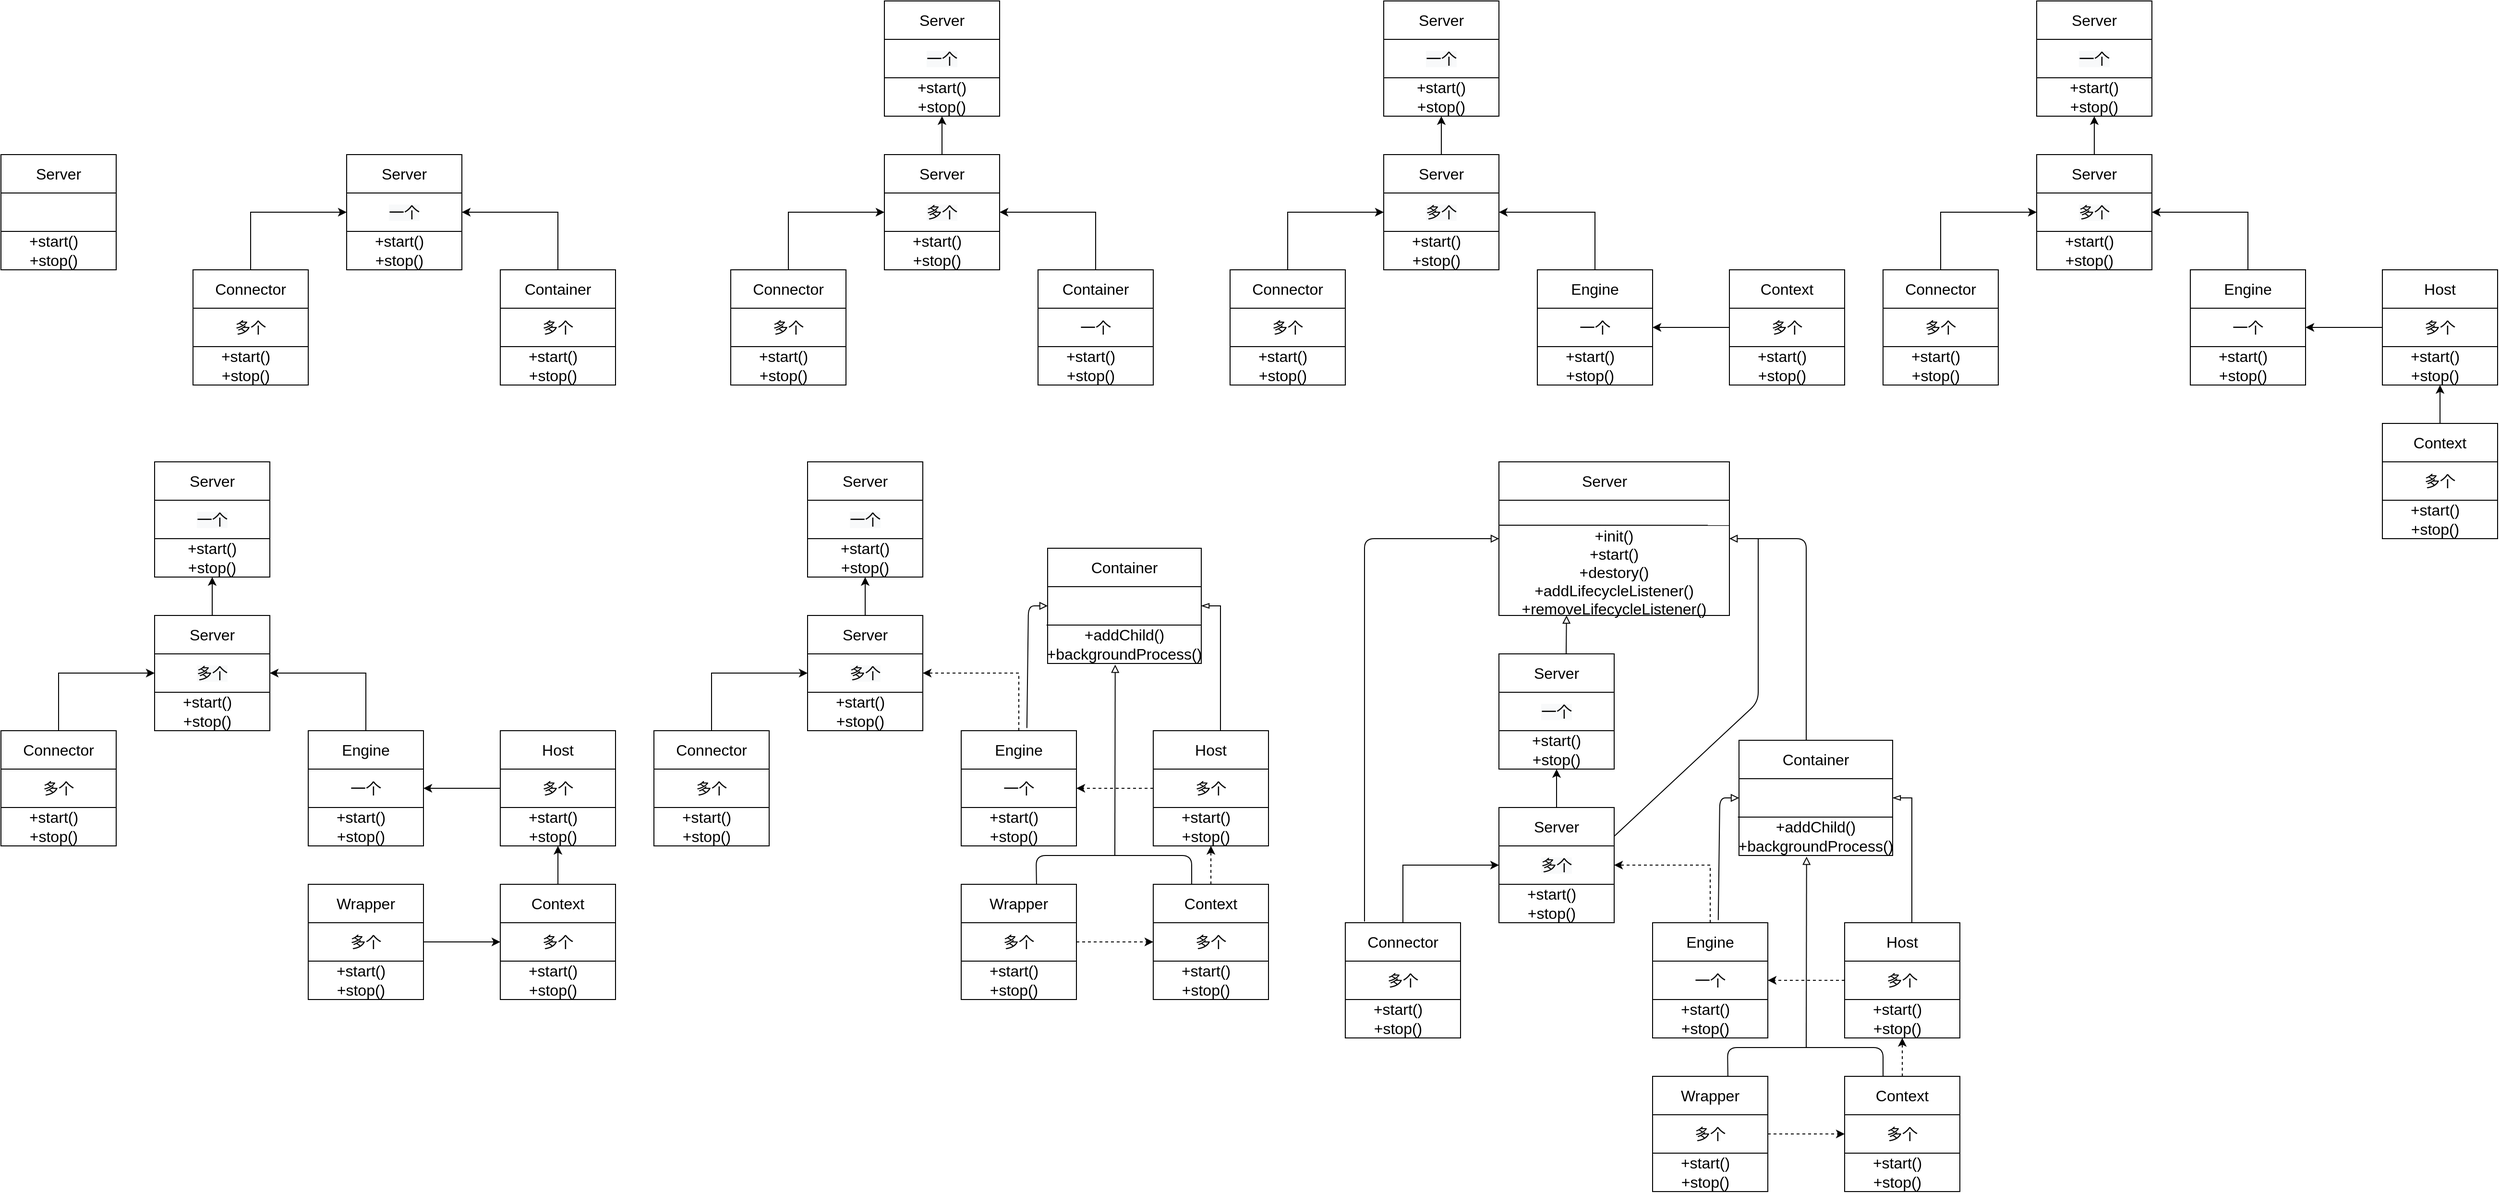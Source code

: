 <mxfile version="14.5.8" type="github">
  <diagram id="xyd3q2GVoSqCuVM3N67m" name="第 1 页">
    <mxGraphModel dx="1395" dy="899" grid="0" gridSize="10" guides="1" tooltips="1" connect="1" arrows="1" fold="1" page="1" pageScale="1" pageWidth="3300" pageHeight="4681" math="0" shadow="0">
      <root>
        <mxCell id="0" />
        <mxCell id="1" parent="0" />
        <mxCell id="2PzDrXG9zK0gIluA2ejx-1" value="" style="rounded=0;whiteSpace=wrap;html=1;" parent="1" vertex="1">
          <mxGeometry x="280" y="240" width="120" height="120" as="geometry" />
        </mxCell>
        <mxCell id="2PzDrXG9zK0gIluA2ejx-2" value="" style="endArrow=none;html=1;exitX=0;exitY=0.333;exitDx=0;exitDy=0;exitPerimeter=0;" parent="1" source="2PzDrXG9zK0gIluA2ejx-1" edge="1">
          <mxGeometry width="50" height="50" relative="1" as="geometry">
            <mxPoint x="430" y="310" as="sourcePoint" />
            <mxPoint x="400" y="280" as="targetPoint" />
          </mxGeometry>
        </mxCell>
        <mxCell id="2PzDrXG9zK0gIluA2ejx-3" value="" style="endArrow=none;html=1;exitX=0;exitY=0.333;exitDx=0;exitDy=0;exitPerimeter=0;" parent="1" edge="1">
          <mxGeometry width="50" height="50" relative="1" as="geometry">
            <mxPoint x="280" y="320.0" as="sourcePoint" />
            <mxPoint x="400" y="320.04" as="targetPoint" />
          </mxGeometry>
        </mxCell>
        <mxCell id="2PzDrXG9zK0gIluA2ejx-4" value="+start()&lt;br&gt;+stop()" style="text;html=1;strokeColor=none;fillColor=none;align=center;verticalAlign=middle;whiteSpace=wrap;rounded=0;fontSize=16;" parent="1" vertex="1">
          <mxGeometry x="290" y="320" width="90" height="40" as="geometry" />
        </mxCell>
        <mxCell id="2PzDrXG9zK0gIluA2ejx-25" value="Server" style="text;html=1;strokeColor=none;fillColor=none;align=center;verticalAlign=middle;whiteSpace=wrap;rounded=0;fontSize=16;" parent="1" vertex="1">
          <mxGeometry x="310" y="240" width="60" height="40" as="geometry" />
        </mxCell>
        <mxCell id="2PzDrXG9zK0gIluA2ejx-26" value="&lt;span style=&quot;color: rgb(0 , 0 , 0) ; font-family: &amp;#34;helvetica&amp;#34; ; font-size: 16px ; font-style: normal ; font-weight: 400 ; letter-spacing: normal ; text-align: center ; text-indent: 0px ; text-transform: none ; word-spacing: 0px ; background-color: rgb(248 , 249 , 250) ; display: inline ; float: none&quot;&gt;一个&lt;/span&gt;" style="rounded=0;whiteSpace=wrap;html=1;" parent="1" vertex="1">
          <mxGeometry x="640" y="240" width="120" height="120" as="geometry" />
        </mxCell>
        <mxCell id="2PzDrXG9zK0gIluA2ejx-27" value="" style="endArrow=none;html=1;exitX=0;exitY=0.333;exitDx=0;exitDy=0;exitPerimeter=0;" parent="1" source="2PzDrXG9zK0gIluA2ejx-26" edge="1">
          <mxGeometry width="50" height="50" relative="1" as="geometry">
            <mxPoint x="790" y="310" as="sourcePoint" />
            <mxPoint x="760" y="280" as="targetPoint" />
          </mxGeometry>
        </mxCell>
        <mxCell id="2PzDrXG9zK0gIluA2ejx-28" value="" style="endArrow=none;html=1;exitX=0;exitY=0.333;exitDx=0;exitDy=0;exitPerimeter=0;" parent="1" edge="1">
          <mxGeometry width="50" height="50" relative="1" as="geometry">
            <mxPoint x="640" y="320" as="sourcePoint" />
            <mxPoint x="760" y="320.04" as="targetPoint" />
          </mxGeometry>
        </mxCell>
        <mxCell id="2PzDrXG9zK0gIluA2ejx-29" value="+start()&lt;br&gt;+stop()" style="text;html=1;strokeColor=none;fillColor=none;align=center;verticalAlign=middle;whiteSpace=wrap;rounded=0;fontSize=16;" parent="1" vertex="1">
          <mxGeometry x="650" y="320" width="90" height="40" as="geometry" />
        </mxCell>
        <mxCell id="2PzDrXG9zK0gIluA2ejx-30" value="Server" style="text;html=1;strokeColor=none;fillColor=none;align=center;verticalAlign=middle;whiteSpace=wrap;rounded=0;fontSize=16;" parent="1" vertex="1">
          <mxGeometry x="670" y="240" width="60" height="40" as="geometry" />
        </mxCell>
        <mxCell id="2PzDrXG9zK0gIluA2ejx-52" value="&lt;span style=&quot;font-size: 16px&quot;&gt;多个&lt;/span&gt;" style="rounded=0;whiteSpace=wrap;html=1;" parent="1" vertex="1">
          <mxGeometry x="800" y="360" width="120" height="120" as="geometry" />
        </mxCell>
        <mxCell id="2PzDrXG9zK0gIluA2ejx-53" value="" style="endArrow=none;html=1;exitX=0;exitY=0.333;exitDx=0;exitDy=0;exitPerimeter=0;" parent="1" source="2PzDrXG9zK0gIluA2ejx-52" edge="1">
          <mxGeometry width="50" height="50" relative="1" as="geometry">
            <mxPoint x="950" y="430" as="sourcePoint" />
            <mxPoint x="920" y="400" as="targetPoint" />
          </mxGeometry>
        </mxCell>
        <mxCell id="2PzDrXG9zK0gIluA2ejx-54" value="" style="endArrow=none;html=1;exitX=0;exitY=0.333;exitDx=0;exitDy=0;exitPerimeter=0;" parent="1" edge="1">
          <mxGeometry width="50" height="50" relative="1" as="geometry">
            <mxPoint x="800" y="440" as="sourcePoint" />
            <mxPoint x="920" y="440.04" as="targetPoint" />
          </mxGeometry>
        </mxCell>
        <mxCell id="2PzDrXG9zK0gIluA2ejx-55" value="+start()&lt;br&gt;+stop()" style="text;html=1;strokeColor=none;fillColor=none;align=center;verticalAlign=middle;whiteSpace=wrap;rounded=0;fontSize=16;" parent="1" vertex="1">
          <mxGeometry x="810" y="440" width="90" height="40" as="geometry" />
        </mxCell>
        <mxCell id="2PzDrXG9zK0gIluA2ejx-64" style="edgeStyle=orthogonalEdgeStyle;rounded=0;orthogonalLoop=1;jettySize=auto;html=1;entryX=1;entryY=0.5;entryDx=0;entryDy=0;fontSize=16;exitX=0.5;exitY=0;exitDx=0;exitDy=0;" parent="1" source="2PzDrXG9zK0gIluA2ejx-56" target="2PzDrXG9zK0gIluA2ejx-26" edge="1">
          <mxGeometry relative="1" as="geometry">
            <Array as="points">
              <mxPoint x="860" y="300" />
            </Array>
          </mxGeometry>
        </mxCell>
        <mxCell id="2PzDrXG9zK0gIluA2ejx-56" value="Container" style="text;html=1;strokeColor=none;fillColor=none;align=center;verticalAlign=middle;whiteSpace=wrap;rounded=0;fontSize=16;" parent="1" vertex="1">
          <mxGeometry x="830" y="360" width="60" height="40" as="geometry" />
        </mxCell>
        <mxCell id="2PzDrXG9zK0gIluA2ejx-57" value="&lt;font style=&quot;font-size: 16px&quot;&gt;多个&lt;/font&gt;" style="rounded=0;whiteSpace=wrap;html=1;" parent="1" vertex="1">
          <mxGeometry x="480" y="360" width="120" height="120" as="geometry" />
        </mxCell>
        <mxCell id="2PzDrXG9zK0gIluA2ejx-58" value="" style="endArrow=none;html=1;exitX=0;exitY=0.333;exitDx=0;exitDy=0;exitPerimeter=0;" parent="1" source="2PzDrXG9zK0gIluA2ejx-57" edge="1">
          <mxGeometry width="50" height="50" relative="1" as="geometry">
            <mxPoint x="630" y="430" as="sourcePoint" />
            <mxPoint x="600" y="400" as="targetPoint" />
          </mxGeometry>
        </mxCell>
        <mxCell id="2PzDrXG9zK0gIluA2ejx-59" value="" style="endArrow=none;html=1;exitX=0;exitY=0.333;exitDx=0;exitDy=0;exitPerimeter=0;" parent="1" edge="1">
          <mxGeometry width="50" height="50" relative="1" as="geometry">
            <mxPoint x="480" y="440" as="sourcePoint" />
            <mxPoint x="600" y="440.04" as="targetPoint" />
          </mxGeometry>
        </mxCell>
        <mxCell id="2PzDrXG9zK0gIluA2ejx-60" value="+start()&lt;br&gt;+stop()" style="text;html=1;strokeColor=none;fillColor=none;align=center;verticalAlign=middle;whiteSpace=wrap;rounded=0;fontSize=16;" parent="1" vertex="1">
          <mxGeometry x="490" y="440" width="90" height="40" as="geometry" />
        </mxCell>
        <mxCell id="2PzDrXG9zK0gIluA2ejx-63" style="edgeStyle=orthogonalEdgeStyle;rounded=0;orthogonalLoop=1;jettySize=auto;html=1;entryX=0;entryY=0.5;entryDx=0;entryDy=0;fontSize=16;" parent="1" source="2PzDrXG9zK0gIluA2ejx-61" target="2PzDrXG9zK0gIluA2ejx-26" edge="1">
          <mxGeometry relative="1" as="geometry">
            <Array as="points">
              <mxPoint x="540" y="300" />
            </Array>
          </mxGeometry>
        </mxCell>
        <mxCell id="2PzDrXG9zK0gIluA2ejx-61" value="Connector" style="text;html=1;strokeColor=none;fillColor=none;align=center;verticalAlign=middle;whiteSpace=wrap;rounded=0;fontSize=16;" parent="1" vertex="1">
          <mxGeometry x="510" y="360" width="60" height="40" as="geometry" />
        </mxCell>
        <mxCell id="2PzDrXG9zK0gIluA2ejx-117" value="" style="edgeStyle=orthogonalEdgeStyle;rounded=0;orthogonalLoop=1;jettySize=auto;html=1;fontSize=16;entryX=0.5;entryY=1;entryDx=0;entryDy=0;" parent="1" source="2PzDrXG9zK0gIluA2ejx-88" target="2PzDrXG9zK0gIluA2ejx-112" edge="1">
          <mxGeometry relative="1" as="geometry" />
        </mxCell>
        <mxCell id="2PzDrXG9zK0gIluA2ejx-88" value="&lt;span style=&quot;color: rgb(0 , 0 , 0) ; font-family: &amp;#34;helvetica&amp;#34; ; font-size: 16px ; font-style: normal ; font-weight: 400 ; letter-spacing: normal ; text-align: center ; text-indent: 0px ; text-transform: none ; word-spacing: 0px ; background-color: rgb(248 , 249 , 250) ; display: inline ; float: none&quot;&gt;多个&lt;/span&gt;" style="rounded=0;whiteSpace=wrap;html=1;" parent="1" vertex="1">
          <mxGeometry x="1200" y="240" width="120" height="120" as="geometry" />
        </mxCell>
        <mxCell id="2PzDrXG9zK0gIluA2ejx-89" value="" style="endArrow=none;html=1;exitX=0;exitY=0.333;exitDx=0;exitDy=0;exitPerimeter=0;" parent="1" source="2PzDrXG9zK0gIluA2ejx-88" edge="1">
          <mxGeometry width="50" height="50" relative="1" as="geometry">
            <mxPoint x="1350" y="310" as="sourcePoint" />
            <mxPoint x="1320" y="280" as="targetPoint" />
          </mxGeometry>
        </mxCell>
        <mxCell id="2PzDrXG9zK0gIluA2ejx-90" value="" style="endArrow=none;html=1;exitX=0;exitY=0.333;exitDx=0;exitDy=0;exitPerimeter=0;" parent="1" edge="1">
          <mxGeometry width="50" height="50" relative="1" as="geometry">
            <mxPoint x="1200" y="320" as="sourcePoint" />
            <mxPoint x="1320" y="320.04" as="targetPoint" />
          </mxGeometry>
        </mxCell>
        <mxCell id="2PzDrXG9zK0gIluA2ejx-91" value="+start()&lt;br&gt;+stop()" style="text;html=1;strokeColor=none;fillColor=none;align=center;verticalAlign=middle;whiteSpace=wrap;rounded=0;fontSize=16;" parent="1" vertex="1">
          <mxGeometry x="1210" y="320" width="90" height="40" as="geometry" />
        </mxCell>
        <mxCell id="2PzDrXG9zK0gIluA2ejx-92" value="Server" style="text;html=1;strokeColor=none;fillColor=none;align=center;verticalAlign=middle;whiteSpace=wrap;rounded=0;fontSize=16;" parent="1" vertex="1">
          <mxGeometry x="1230" y="240" width="60" height="40" as="geometry" />
        </mxCell>
        <mxCell id="2PzDrXG9zK0gIluA2ejx-93" value="&lt;span style=&quot;font-size: 16px&quot;&gt;一个&lt;/span&gt;" style="rounded=0;whiteSpace=wrap;html=1;" parent="1" vertex="1">
          <mxGeometry x="1360" y="360" width="120" height="120" as="geometry" />
        </mxCell>
        <mxCell id="2PzDrXG9zK0gIluA2ejx-94" value="" style="endArrow=none;html=1;exitX=0;exitY=0.333;exitDx=0;exitDy=0;exitPerimeter=0;" parent="1" source="2PzDrXG9zK0gIluA2ejx-93" edge="1">
          <mxGeometry width="50" height="50" relative="1" as="geometry">
            <mxPoint x="1510" y="430" as="sourcePoint" />
            <mxPoint x="1480" y="400" as="targetPoint" />
          </mxGeometry>
        </mxCell>
        <mxCell id="2PzDrXG9zK0gIluA2ejx-95" value="" style="endArrow=none;html=1;exitX=0;exitY=0.333;exitDx=0;exitDy=0;exitPerimeter=0;" parent="1" edge="1">
          <mxGeometry width="50" height="50" relative="1" as="geometry">
            <mxPoint x="1360" y="440" as="sourcePoint" />
            <mxPoint x="1480" y="440.04" as="targetPoint" />
          </mxGeometry>
        </mxCell>
        <mxCell id="2PzDrXG9zK0gIluA2ejx-96" value="+start()&lt;br&gt;+stop()" style="text;html=1;strokeColor=none;fillColor=none;align=center;verticalAlign=middle;whiteSpace=wrap;rounded=0;fontSize=16;" parent="1" vertex="1">
          <mxGeometry x="1370" y="440" width="90" height="40" as="geometry" />
        </mxCell>
        <mxCell id="2PzDrXG9zK0gIluA2ejx-97" style="edgeStyle=orthogonalEdgeStyle;rounded=0;orthogonalLoop=1;jettySize=auto;html=1;entryX=1;entryY=0.5;entryDx=0;entryDy=0;fontSize=16;exitX=0.5;exitY=0;exitDx=0;exitDy=0;" parent="1" source="2PzDrXG9zK0gIluA2ejx-98" target="2PzDrXG9zK0gIluA2ejx-88" edge="1">
          <mxGeometry relative="1" as="geometry">
            <Array as="points">
              <mxPoint x="1420" y="300" />
            </Array>
          </mxGeometry>
        </mxCell>
        <mxCell id="2PzDrXG9zK0gIluA2ejx-98" value="Container" style="text;html=1;strokeColor=none;fillColor=none;align=center;verticalAlign=middle;whiteSpace=wrap;rounded=0;fontSize=16;" parent="1" vertex="1">
          <mxGeometry x="1390" y="360" width="60" height="40" as="geometry" />
        </mxCell>
        <mxCell id="2PzDrXG9zK0gIluA2ejx-99" value="&lt;font style=&quot;font-size: 16px&quot;&gt;多个&lt;/font&gt;" style="rounded=0;whiteSpace=wrap;html=1;" parent="1" vertex="1">
          <mxGeometry x="1040" y="360" width="120" height="120" as="geometry" />
        </mxCell>
        <mxCell id="2PzDrXG9zK0gIluA2ejx-100" value="" style="endArrow=none;html=1;exitX=0;exitY=0.333;exitDx=0;exitDy=0;exitPerimeter=0;" parent="1" source="2PzDrXG9zK0gIluA2ejx-99" edge="1">
          <mxGeometry width="50" height="50" relative="1" as="geometry">
            <mxPoint x="1190" y="430" as="sourcePoint" />
            <mxPoint x="1160" y="400" as="targetPoint" />
          </mxGeometry>
        </mxCell>
        <mxCell id="2PzDrXG9zK0gIluA2ejx-101" value="" style="endArrow=none;html=1;exitX=0;exitY=0.333;exitDx=0;exitDy=0;exitPerimeter=0;" parent="1" edge="1">
          <mxGeometry width="50" height="50" relative="1" as="geometry">
            <mxPoint x="1040" y="440" as="sourcePoint" />
            <mxPoint x="1160" y="440.04" as="targetPoint" />
          </mxGeometry>
        </mxCell>
        <mxCell id="2PzDrXG9zK0gIluA2ejx-102" value="+start()&lt;br&gt;+stop()" style="text;html=1;strokeColor=none;fillColor=none;align=center;verticalAlign=middle;whiteSpace=wrap;rounded=0;fontSize=16;" parent="1" vertex="1">
          <mxGeometry x="1050" y="440" width="90" height="40" as="geometry" />
        </mxCell>
        <mxCell id="2PzDrXG9zK0gIluA2ejx-103" style="edgeStyle=orthogonalEdgeStyle;rounded=0;orthogonalLoop=1;jettySize=auto;html=1;entryX=0;entryY=0.5;entryDx=0;entryDy=0;fontSize=16;" parent="1" source="2PzDrXG9zK0gIluA2ejx-104" target="2PzDrXG9zK0gIluA2ejx-88" edge="1">
          <mxGeometry relative="1" as="geometry">
            <Array as="points">
              <mxPoint x="1100" y="300" />
            </Array>
          </mxGeometry>
        </mxCell>
        <mxCell id="2PzDrXG9zK0gIluA2ejx-104" value="Connector" style="text;html=1;strokeColor=none;fillColor=none;align=center;verticalAlign=middle;whiteSpace=wrap;rounded=0;fontSize=16;" parent="1" vertex="1">
          <mxGeometry x="1070" y="360" width="60" height="40" as="geometry" />
        </mxCell>
        <mxCell id="2PzDrXG9zK0gIluA2ejx-112" value="&lt;span style=&quot;color: rgb(0 , 0 , 0) ; font-family: &amp;#34;helvetica&amp;#34; ; font-size: 16px ; font-style: normal ; font-weight: 400 ; letter-spacing: normal ; text-align: center ; text-indent: 0px ; text-transform: none ; word-spacing: 0px ; background-color: rgb(248 , 249 , 250) ; display: inline ; float: none&quot;&gt;一个&lt;/span&gt;" style="rounded=0;whiteSpace=wrap;html=1;" parent="1" vertex="1">
          <mxGeometry x="1200" y="80" width="120" height="120" as="geometry" />
        </mxCell>
        <mxCell id="2PzDrXG9zK0gIluA2ejx-113" value="" style="endArrow=none;html=1;exitX=0;exitY=0.333;exitDx=0;exitDy=0;exitPerimeter=0;" parent="1" source="2PzDrXG9zK0gIluA2ejx-112" edge="1">
          <mxGeometry width="50" height="50" relative="1" as="geometry">
            <mxPoint x="1350" y="150" as="sourcePoint" />
            <mxPoint x="1320" y="120" as="targetPoint" />
          </mxGeometry>
        </mxCell>
        <mxCell id="2PzDrXG9zK0gIluA2ejx-114" value="" style="endArrow=none;html=1;exitX=0;exitY=0.333;exitDx=0;exitDy=0;exitPerimeter=0;" parent="1" edge="1">
          <mxGeometry width="50" height="50" relative="1" as="geometry">
            <mxPoint x="1200" y="160" as="sourcePoint" />
            <mxPoint x="1320" y="160.04" as="targetPoint" />
          </mxGeometry>
        </mxCell>
        <mxCell id="2PzDrXG9zK0gIluA2ejx-115" value="+start()&lt;br&gt;+stop()" style="text;html=1;strokeColor=none;fillColor=none;align=center;verticalAlign=middle;whiteSpace=wrap;rounded=0;fontSize=16;" parent="1" vertex="1">
          <mxGeometry x="1220" y="160" width="80" height="40" as="geometry" />
        </mxCell>
        <mxCell id="2PzDrXG9zK0gIluA2ejx-116" value="Server" style="text;html=1;strokeColor=none;fillColor=none;align=center;verticalAlign=middle;whiteSpace=wrap;rounded=0;fontSize=16;" parent="1" vertex="1">
          <mxGeometry x="1230" y="80" width="60" height="40" as="geometry" />
        </mxCell>
        <mxCell id="2PzDrXG9zK0gIluA2ejx-119" value="" style="edgeStyle=orthogonalEdgeStyle;rounded=0;orthogonalLoop=1;jettySize=auto;html=1;fontSize=16;entryX=0.5;entryY=1;entryDx=0;entryDy=0;" parent="1" source="2PzDrXG9zK0gIluA2ejx-120" target="2PzDrXG9zK0gIluA2ejx-137" edge="1">
          <mxGeometry relative="1" as="geometry" />
        </mxCell>
        <mxCell id="2PzDrXG9zK0gIluA2ejx-120" value="&lt;span style=&quot;color: rgb(0 , 0 , 0) ; font-family: &amp;#34;helvetica&amp;#34; ; font-size: 16px ; font-style: normal ; font-weight: 400 ; letter-spacing: normal ; text-align: center ; text-indent: 0px ; text-transform: none ; word-spacing: 0px ; background-color: rgb(248 , 249 , 250) ; display: inline ; float: none&quot;&gt;多个&lt;/span&gt;" style="rounded=0;whiteSpace=wrap;html=1;" parent="1" vertex="1">
          <mxGeometry x="1720" y="240" width="120" height="120" as="geometry" />
        </mxCell>
        <mxCell id="2PzDrXG9zK0gIluA2ejx-121" value="" style="endArrow=none;html=1;exitX=0;exitY=0.333;exitDx=0;exitDy=0;exitPerimeter=0;" parent="1" source="2PzDrXG9zK0gIluA2ejx-120" edge="1">
          <mxGeometry width="50" height="50" relative="1" as="geometry">
            <mxPoint x="1870" y="310" as="sourcePoint" />
            <mxPoint x="1840" y="280" as="targetPoint" />
          </mxGeometry>
        </mxCell>
        <mxCell id="2PzDrXG9zK0gIluA2ejx-122" value="" style="endArrow=none;html=1;exitX=0;exitY=0.333;exitDx=0;exitDy=0;exitPerimeter=0;" parent="1" edge="1">
          <mxGeometry width="50" height="50" relative="1" as="geometry">
            <mxPoint x="1720" y="320.0" as="sourcePoint" />
            <mxPoint x="1840" y="320.04" as="targetPoint" />
          </mxGeometry>
        </mxCell>
        <mxCell id="2PzDrXG9zK0gIluA2ejx-123" value="+start()&lt;br&gt;+stop()" style="text;html=1;strokeColor=none;fillColor=none;align=center;verticalAlign=middle;whiteSpace=wrap;rounded=0;fontSize=16;" parent="1" vertex="1">
          <mxGeometry x="1730" y="320" width="90" height="40" as="geometry" />
        </mxCell>
        <mxCell id="2PzDrXG9zK0gIluA2ejx-124" value="Server" style="text;html=1;strokeColor=none;fillColor=none;align=center;verticalAlign=middle;whiteSpace=wrap;rounded=0;fontSize=16;" parent="1" vertex="1">
          <mxGeometry x="1750" y="240" width="60" height="40" as="geometry" />
        </mxCell>
        <mxCell id="2PzDrXG9zK0gIluA2ejx-125" value="&lt;span style=&quot;font-size: 16px&quot;&gt;一个&lt;/span&gt;" style="rounded=0;whiteSpace=wrap;html=1;" parent="1" vertex="1">
          <mxGeometry x="1880" y="360" width="120" height="120" as="geometry" />
        </mxCell>
        <mxCell id="2PzDrXG9zK0gIluA2ejx-126" value="" style="endArrow=none;html=1;exitX=0;exitY=0.333;exitDx=0;exitDy=0;exitPerimeter=0;" parent="1" source="2PzDrXG9zK0gIluA2ejx-125" edge="1">
          <mxGeometry width="50" height="50" relative="1" as="geometry">
            <mxPoint x="2030" y="430" as="sourcePoint" />
            <mxPoint x="2000" y="400.0" as="targetPoint" />
          </mxGeometry>
        </mxCell>
        <mxCell id="2PzDrXG9zK0gIluA2ejx-127" value="" style="endArrow=none;html=1;exitX=0;exitY=0.333;exitDx=0;exitDy=0;exitPerimeter=0;" parent="1" edge="1">
          <mxGeometry width="50" height="50" relative="1" as="geometry">
            <mxPoint x="1880" y="440.0" as="sourcePoint" />
            <mxPoint x="2000" y="440.04" as="targetPoint" />
          </mxGeometry>
        </mxCell>
        <mxCell id="2PzDrXG9zK0gIluA2ejx-128" value="+start()&lt;br&gt;+stop()" style="text;html=1;strokeColor=none;fillColor=none;align=center;verticalAlign=middle;whiteSpace=wrap;rounded=0;fontSize=16;" parent="1" vertex="1">
          <mxGeometry x="1890" y="440" width="90" height="40" as="geometry" />
        </mxCell>
        <mxCell id="2PzDrXG9zK0gIluA2ejx-129" style="edgeStyle=orthogonalEdgeStyle;rounded=0;orthogonalLoop=1;jettySize=auto;html=1;entryX=1;entryY=0.5;entryDx=0;entryDy=0;fontSize=16;exitX=0.5;exitY=0;exitDx=0;exitDy=0;" parent="1" source="2PzDrXG9zK0gIluA2ejx-130" target="2PzDrXG9zK0gIluA2ejx-120" edge="1">
          <mxGeometry relative="1" as="geometry">
            <Array as="points">
              <mxPoint x="1940" y="300" />
            </Array>
          </mxGeometry>
        </mxCell>
        <mxCell id="2PzDrXG9zK0gIluA2ejx-130" value="Engine" style="text;html=1;strokeColor=none;fillColor=none;align=center;verticalAlign=middle;whiteSpace=wrap;rounded=0;fontSize=16;" parent="1" vertex="1">
          <mxGeometry x="1910" y="360" width="60" height="40" as="geometry" />
        </mxCell>
        <mxCell id="2PzDrXG9zK0gIluA2ejx-131" value="&lt;font style=&quot;font-size: 16px&quot;&gt;多个&lt;/font&gt;" style="rounded=0;whiteSpace=wrap;html=1;" parent="1" vertex="1">
          <mxGeometry x="1560" y="360" width="120" height="120" as="geometry" />
        </mxCell>
        <mxCell id="2PzDrXG9zK0gIluA2ejx-132" value="" style="endArrow=none;html=1;exitX=0;exitY=0.333;exitDx=0;exitDy=0;exitPerimeter=0;" parent="1" source="2PzDrXG9zK0gIluA2ejx-131" edge="1">
          <mxGeometry width="50" height="50" relative="1" as="geometry">
            <mxPoint x="1710" y="430" as="sourcePoint" />
            <mxPoint x="1680" y="400.0" as="targetPoint" />
          </mxGeometry>
        </mxCell>
        <mxCell id="2PzDrXG9zK0gIluA2ejx-133" value="" style="endArrow=none;html=1;exitX=0;exitY=0.333;exitDx=0;exitDy=0;exitPerimeter=0;" parent="1" edge="1">
          <mxGeometry width="50" height="50" relative="1" as="geometry">
            <mxPoint x="1560" y="440.0" as="sourcePoint" />
            <mxPoint x="1680" y="440.04" as="targetPoint" />
          </mxGeometry>
        </mxCell>
        <mxCell id="2PzDrXG9zK0gIluA2ejx-134" value="+start()&lt;br&gt;+stop()" style="text;html=1;strokeColor=none;fillColor=none;align=center;verticalAlign=middle;whiteSpace=wrap;rounded=0;fontSize=16;" parent="1" vertex="1">
          <mxGeometry x="1570" y="440" width="90" height="40" as="geometry" />
        </mxCell>
        <mxCell id="2PzDrXG9zK0gIluA2ejx-135" style="edgeStyle=orthogonalEdgeStyle;rounded=0;orthogonalLoop=1;jettySize=auto;html=1;entryX=0;entryY=0.5;entryDx=0;entryDy=0;fontSize=16;" parent="1" source="2PzDrXG9zK0gIluA2ejx-136" target="2PzDrXG9zK0gIluA2ejx-120" edge="1">
          <mxGeometry relative="1" as="geometry">
            <Array as="points">
              <mxPoint x="1620" y="300" />
            </Array>
          </mxGeometry>
        </mxCell>
        <mxCell id="2PzDrXG9zK0gIluA2ejx-136" value="Connector" style="text;html=1;strokeColor=none;fillColor=none;align=center;verticalAlign=middle;whiteSpace=wrap;rounded=0;fontSize=16;" parent="1" vertex="1">
          <mxGeometry x="1590" y="360" width="60" height="40" as="geometry" />
        </mxCell>
        <mxCell id="2PzDrXG9zK0gIluA2ejx-137" value="&lt;span style=&quot;color: rgb(0 , 0 , 0) ; font-family: &amp;#34;helvetica&amp;#34; ; font-size: 16px ; font-style: normal ; font-weight: 400 ; letter-spacing: normal ; text-align: center ; text-indent: 0px ; text-transform: none ; word-spacing: 0px ; background-color: rgb(248 , 249 , 250) ; display: inline ; float: none&quot;&gt;一个&lt;/span&gt;" style="rounded=0;whiteSpace=wrap;html=1;" parent="1" vertex="1">
          <mxGeometry x="1720" y="80" width="120" height="120" as="geometry" />
        </mxCell>
        <mxCell id="2PzDrXG9zK0gIluA2ejx-138" value="" style="endArrow=none;html=1;exitX=0;exitY=0.333;exitDx=0;exitDy=0;exitPerimeter=0;" parent="1" source="2PzDrXG9zK0gIluA2ejx-137" edge="1">
          <mxGeometry width="50" height="50" relative="1" as="geometry">
            <mxPoint x="1870" y="150" as="sourcePoint" />
            <mxPoint x="1840" y="120" as="targetPoint" />
          </mxGeometry>
        </mxCell>
        <mxCell id="2PzDrXG9zK0gIluA2ejx-139" value="" style="endArrow=none;html=1;exitX=0;exitY=0.333;exitDx=0;exitDy=0;exitPerimeter=0;" parent="1" edge="1">
          <mxGeometry width="50" height="50" relative="1" as="geometry">
            <mxPoint x="1720" y="160" as="sourcePoint" />
            <mxPoint x="1840" y="160.04" as="targetPoint" />
          </mxGeometry>
        </mxCell>
        <mxCell id="2PzDrXG9zK0gIluA2ejx-140" value="+start()&lt;br&gt;+stop()" style="text;html=1;strokeColor=none;fillColor=none;align=center;verticalAlign=middle;whiteSpace=wrap;rounded=0;fontSize=16;" parent="1" vertex="1">
          <mxGeometry x="1740" y="160" width="80" height="40" as="geometry" />
        </mxCell>
        <mxCell id="2PzDrXG9zK0gIluA2ejx-141" value="Server" style="text;html=1;strokeColor=none;fillColor=none;align=center;verticalAlign=middle;whiteSpace=wrap;rounded=0;fontSize=16;" parent="1" vertex="1">
          <mxGeometry x="1750" y="80" width="60" height="40" as="geometry" />
        </mxCell>
        <mxCell id="2PzDrXG9zK0gIluA2ejx-147" value="" style="edgeStyle=orthogonalEdgeStyle;rounded=0;orthogonalLoop=1;jettySize=auto;html=1;fontSize=16;entryX=1;entryY=0.5;entryDx=0;entryDy=0;" parent="1" source="2PzDrXG9zK0gIluA2ejx-142" target="2PzDrXG9zK0gIluA2ejx-125" edge="1">
          <mxGeometry relative="1" as="geometry" />
        </mxCell>
        <mxCell id="2PzDrXG9zK0gIluA2ejx-142" value="&lt;span style=&quot;font-size: 16px&quot;&gt;多个&lt;/span&gt;" style="rounded=0;whiteSpace=wrap;html=1;" parent="1" vertex="1">
          <mxGeometry x="2080" y="360" width="120" height="120" as="geometry" />
        </mxCell>
        <mxCell id="2PzDrXG9zK0gIluA2ejx-143" value="" style="endArrow=none;html=1;exitX=0;exitY=0.333;exitDx=0;exitDy=0;exitPerimeter=0;" parent="1" source="2PzDrXG9zK0gIluA2ejx-142" edge="1">
          <mxGeometry width="50" height="50" relative="1" as="geometry">
            <mxPoint x="2230" y="430" as="sourcePoint" />
            <mxPoint x="2200" y="400.0" as="targetPoint" />
          </mxGeometry>
        </mxCell>
        <mxCell id="2PzDrXG9zK0gIluA2ejx-144" value="" style="endArrow=none;html=1;exitX=0;exitY=0.333;exitDx=0;exitDy=0;exitPerimeter=0;" parent="1" edge="1">
          <mxGeometry width="50" height="50" relative="1" as="geometry">
            <mxPoint x="2080" y="440.0" as="sourcePoint" />
            <mxPoint x="2200" y="440.04" as="targetPoint" />
          </mxGeometry>
        </mxCell>
        <mxCell id="2PzDrXG9zK0gIluA2ejx-145" value="+start()&lt;br&gt;+stop()" style="text;html=1;strokeColor=none;fillColor=none;align=center;verticalAlign=middle;whiteSpace=wrap;rounded=0;fontSize=16;" parent="1" vertex="1">
          <mxGeometry x="2090" y="440" width="90" height="40" as="geometry" />
        </mxCell>
        <mxCell id="2PzDrXG9zK0gIluA2ejx-146" value="Context" style="text;html=1;strokeColor=none;fillColor=none;align=center;verticalAlign=middle;whiteSpace=wrap;rounded=0;fontSize=16;" parent="1" vertex="1">
          <mxGeometry x="2110" y="360" width="60" height="40" as="geometry" />
        </mxCell>
        <mxCell id="2PzDrXG9zK0gIluA2ejx-148" value="" style="edgeStyle=orthogonalEdgeStyle;rounded=0;orthogonalLoop=1;jettySize=auto;html=1;fontSize=16;entryX=0.5;entryY=1;entryDx=0;entryDy=0;" parent="1" source="2PzDrXG9zK0gIluA2ejx-149" target="2PzDrXG9zK0gIluA2ejx-166" edge="1">
          <mxGeometry relative="1" as="geometry" />
        </mxCell>
        <mxCell id="2PzDrXG9zK0gIluA2ejx-149" value="&lt;span style=&quot;color: rgb(0 , 0 , 0) ; font-family: &amp;#34;helvetica&amp;#34; ; font-size: 16px ; font-style: normal ; font-weight: 400 ; letter-spacing: normal ; text-align: center ; text-indent: 0px ; text-transform: none ; word-spacing: 0px ; background-color: rgb(248 , 249 , 250) ; display: inline ; float: none&quot;&gt;多个&lt;/span&gt;" style="rounded=0;whiteSpace=wrap;html=1;" parent="1" vertex="1">
          <mxGeometry x="2400" y="240" width="120" height="120" as="geometry" />
        </mxCell>
        <mxCell id="2PzDrXG9zK0gIluA2ejx-150" value="" style="endArrow=none;html=1;exitX=0;exitY=0.333;exitDx=0;exitDy=0;exitPerimeter=0;" parent="1" source="2PzDrXG9zK0gIluA2ejx-149" edge="1">
          <mxGeometry width="50" height="50" relative="1" as="geometry">
            <mxPoint x="2550" y="310" as="sourcePoint" />
            <mxPoint x="2520" y="280" as="targetPoint" />
          </mxGeometry>
        </mxCell>
        <mxCell id="2PzDrXG9zK0gIluA2ejx-151" value="" style="endArrow=none;html=1;exitX=0;exitY=0.333;exitDx=0;exitDy=0;exitPerimeter=0;" parent="1" edge="1">
          <mxGeometry width="50" height="50" relative="1" as="geometry">
            <mxPoint x="2400" y="320.0" as="sourcePoint" />
            <mxPoint x="2520" y="320.04" as="targetPoint" />
          </mxGeometry>
        </mxCell>
        <mxCell id="2PzDrXG9zK0gIluA2ejx-152" value="+start()&lt;br&gt;+stop()" style="text;html=1;strokeColor=none;fillColor=none;align=center;verticalAlign=middle;whiteSpace=wrap;rounded=0;fontSize=16;" parent="1" vertex="1">
          <mxGeometry x="2410" y="320" width="90" height="40" as="geometry" />
        </mxCell>
        <mxCell id="2PzDrXG9zK0gIluA2ejx-153" value="Server" style="text;html=1;strokeColor=none;fillColor=none;align=center;verticalAlign=middle;whiteSpace=wrap;rounded=0;fontSize=16;" parent="1" vertex="1">
          <mxGeometry x="2430" y="240" width="60" height="40" as="geometry" />
        </mxCell>
        <mxCell id="2PzDrXG9zK0gIluA2ejx-154" value="&lt;span style=&quot;font-size: 16px&quot;&gt;一个&lt;/span&gt;" style="rounded=0;whiteSpace=wrap;html=1;" parent="1" vertex="1">
          <mxGeometry x="2560" y="360" width="120" height="120" as="geometry" />
        </mxCell>
        <mxCell id="2PzDrXG9zK0gIluA2ejx-155" value="" style="endArrow=none;html=1;exitX=0;exitY=0.333;exitDx=0;exitDy=0;exitPerimeter=0;" parent="1" source="2PzDrXG9zK0gIluA2ejx-154" edge="1">
          <mxGeometry width="50" height="50" relative="1" as="geometry">
            <mxPoint x="2710" y="430" as="sourcePoint" />
            <mxPoint x="2680" y="400.0" as="targetPoint" />
          </mxGeometry>
        </mxCell>
        <mxCell id="2PzDrXG9zK0gIluA2ejx-156" value="" style="endArrow=none;html=1;exitX=0;exitY=0.333;exitDx=0;exitDy=0;exitPerimeter=0;" parent="1" edge="1">
          <mxGeometry width="50" height="50" relative="1" as="geometry">
            <mxPoint x="2560" y="440.0" as="sourcePoint" />
            <mxPoint x="2680" y="440.04" as="targetPoint" />
          </mxGeometry>
        </mxCell>
        <mxCell id="2PzDrXG9zK0gIluA2ejx-157" value="+start()&lt;br&gt;+stop()" style="text;html=1;strokeColor=none;fillColor=none;align=center;verticalAlign=middle;whiteSpace=wrap;rounded=0;fontSize=16;" parent="1" vertex="1">
          <mxGeometry x="2570" y="440" width="90" height="40" as="geometry" />
        </mxCell>
        <mxCell id="2PzDrXG9zK0gIluA2ejx-158" style="edgeStyle=orthogonalEdgeStyle;rounded=0;orthogonalLoop=1;jettySize=auto;html=1;entryX=1;entryY=0.5;entryDx=0;entryDy=0;fontSize=16;exitX=0.5;exitY=0;exitDx=0;exitDy=0;" parent="1" source="2PzDrXG9zK0gIluA2ejx-159" target="2PzDrXG9zK0gIluA2ejx-149" edge="1">
          <mxGeometry relative="1" as="geometry">
            <Array as="points">
              <mxPoint x="2620" y="300" />
            </Array>
          </mxGeometry>
        </mxCell>
        <mxCell id="2PzDrXG9zK0gIluA2ejx-159" value="Engine" style="text;html=1;strokeColor=none;fillColor=none;align=center;verticalAlign=middle;whiteSpace=wrap;rounded=0;fontSize=16;" parent="1" vertex="1">
          <mxGeometry x="2590" y="360" width="60" height="40" as="geometry" />
        </mxCell>
        <mxCell id="2PzDrXG9zK0gIluA2ejx-160" value="&lt;font style=&quot;font-size: 16px&quot;&gt;多个&lt;/font&gt;" style="rounded=0;whiteSpace=wrap;html=1;" parent="1" vertex="1">
          <mxGeometry x="2240" y="360" width="120" height="120" as="geometry" />
        </mxCell>
        <mxCell id="2PzDrXG9zK0gIluA2ejx-161" value="" style="endArrow=none;html=1;exitX=0;exitY=0.333;exitDx=0;exitDy=0;exitPerimeter=0;" parent="1" source="2PzDrXG9zK0gIluA2ejx-160" edge="1">
          <mxGeometry width="50" height="50" relative="1" as="geometry">
            <mxPoint x="2390" y="430" as="sourcePoint" />
            <mxPoint x="2360" y="400.0" as="targetPoint" />
          </mxGeometry>
        </mxCell>
        <mxCell id="2PzDrXG9zK0gIluA2ejx-162" value="" style="endArrow=none;html=1;exitX=0;exitY=0.333;exitDx=0;exitDy=0;exitPerimeter=0;" parent="1" edge="1">
          <mxGeometry width="50" height="50" relative="1" as="geometry">
            <mxPoint x="2240" y="440.0" as="sourcePoint" />
            <mxPoint x="2360" y="440.04" as="targetPoint" />
          </mxGeometry>
        </mxCell>
        <mxCell id="2PzDrXG9zK0gIluA2ejx-163" value="+start()&lt;br&gt;+stop()" style="text;html=1;strokeColor=none;fillColor=none;align=center;verticalAlign=middle;whiteSpace=wrap;rounded=0;fontSize=16;" parent="1" vertex="1">
          <mxGeometry x="2250" y="440" width="90" height="40" as="geometry" />
        </mxCell>
        <mxCell id="2PzDrXG9zK0gIluA2ejx-164" style="edgeStyle=orthogonalEdgeStyle;rounded=0;orthogonalLoop=1;jettySize=auto;html=1;entryX=0;entryY=0.5;entryDx=0;entryDy=0;fontSize=16;" parent="1" source="2PzDrXG9zK0gIluA2ejx-165" target="2PzDrXG9zK0gIluA2ejx-149" edge="1">
          <mxGeometry relative="1" as="geometry">
            <Array as="points">
              <mxPoint x="2300" y="300" />
            </Array>
          </mxGeometry>
        </mxCell>
        <mxCell id="2PzDrXG9zK0gIluA2ejx-165" value="Connector" style="text;html=1;strokeColor=none;fillColor=none;align=center;verticalAlign=middle;whiteSpace=wrap;rounded=0;fontSize=16;" parent="1" vertex="1">
          <mxGeometry x="2270" y="360" width="60" height="40" as="geometry" />
        </mxCell>
        <mxCell id="2PzDrXG9zK0gIluA2ejx-166" value="&lt;span style=&quot;color: rgb(0 , 0 , 0) ; font-family: &amp;#34;helvetica&amp;#34; ; font-size: 16px ; font-style: normal ; font-weight: 400 ; letter-spacing: normal ; text-align: center ; text-indent: 0px ; text-transform: none ; word-spacing: 0px ; background-color: rgb(248 , 249 , 250) ; display: inline ; float: none&quot;&gt;一个&lt;/span&gt;" style="rounded=0;whiteSpace=wrap;html=1;" parent="1" vertex="1">
          <mxGeometry x="2400" y="80" width="120" height="120" as="geometry" />
        </mxCell>
        <mxCell id="2PzDrXG9zK0gIluA2ejx-167" value="" style="endArrow=none;html=1;exitX=0;exitY=0.333;exitDx=0;exitDy=0;exitPerimeter=0;" parent="1" source="2PzDrXG9zK0gIluA2ejx-166" edge="1">
          <mxGeometry width="50" height="50" relative="1" as="geometry">
            <mxPoint x="2550" y="150" as="sourcePoint" />
            <mxPoint x="2520" y="120" as="targetPoint" />
          </mxGeometry>
        </mxCell>
        <mxCell id="2PzDrXG9zK0gIluA2ejx-168" value="" style="endArrow=none;html=1;exitX=0;exitY=0.333;exitDx=0;exitDy=0;exitPerimeter=0;" parent="1" edge="1">
          <mxGeometry width="50" height="50" relative="1" as="geometry">
            <mxPoint x="2400" y="160" as="sourcePoint" />
            <mxPoint x="2520" y="160.04" as="targetPoint" />
          </mxGeometry>
        </mxCell>
        <mxCell id="2PzDrXG9zK0gIluA2ejx-169" value="+start()&lt;br&gt;+stop()" style="text;html=1;strokeColor=none;fillColor=none;align=center;verticalAlign=middle;whiteSpace=wrap;rounded=0;fontSize=16;" parent="1" vertex="1">
          <mxGeometry x="2420" y="160" width="80" height="40" as="geometry" />
        </mxCell>
        <mxCell id="2PzDrXG9zK0gIluA2ejx-170" value="Server" style="text;html=1;strokeColor=none;fillColor=none;align=center;verticalAlign=middle;whiteSpace=wrap;rounded=0;fontSize=16;" parent="1" vertex="1">
          <mxGeometry x="2430" y="80" width="60" height="40" as="geometry" />
        </mxCell>
        <mxCell id="2PzDrXG9zK0gIluA2ejx-171" value="" style="edgeStyle=orthogonalEdgeStyle;rounded=0;orthogonalLoop=1;jettySize=auto;html=1;fontSize=16;entryX=1;entryY=0.5;entryDx=0;entryDy=0;" parent="1" source="2PzDrXG9zK0gIluA2ejx-172" target="2PzDrXG9zK0gIluA2ejx-154" edge="1">
          <mxGeometry relative="1" as="geometry" />
        </mxCell>
        <mxCell id="2PzDrXG9zK0gIluA2ejx-172" value="&lt;span style=&quot;font-size: 16px&quot;&gt;多个&lt;/span&gt;" style="rounded=0;whiteSpace=wrap;html=1;" parent="1" vertex="1">
          <mxGeometry x="2760" y="360" width="120" height="120" as="geometry" />
        </mxCell>
        <mxCell id="2PzDrXG9zK0gIluA2ejx-173" value="" style="endArrow=none;html=1;exitX=0;exitY=0.333;exitDx=0;exitDy=0;exitPerimeter=0;" parent="1" source="2PzDrXG9zK0gIluA2ejx-172" edge="1">
          <mxGeometry width="50" height="50" relative="1" as="geometry">
            <mxPoint x="2910" y="430" as="sourcePoint" />
            <mxPoint x="2880" y="400.0" as="targetPoint" />
          </mxGeometry>
        </mxCell>
        <mxCell id="2PzDrXG9zK0gIluA2ejx-174" value="" style="endArrow=none;html=1;exitX=0;exitY=0.333;exitDx=0;exitDy=0;exitPerimeter=0;" parent="1" edge="1">
          <mxGeometry width="50" height="50" relative="1" as="geometry">
            <mxPoint x="2760" y="440.0" as="sourcePoint" />
            <mxPoint x="2880" y="440.04" as="targetPoint" />
          </mxGeometry>
        </mxCell>
        <mxCell id="2PzDrXG9zK0gIluA2ejx-175" value="+start()&lt;br&gt;+stop()" style="text;html=1;strokeColor=none;fillColor=none;align=center;verticalAlign=middle;whiteSpace=wrap;rounded=0;fontSize=16;" parent="1" vertex="1">
          <mxGeometry x="2770" y="440" width="90" height="40" as="geometry" />
        </mxCell>
        <mxCell id="2PzDrXG9zK0gIluA2ejx-176" value="Host" style="text;html=1;strokeColor=none;fillColor=none;align=center;verticalAlign=middle;whiteSpace=wrap;rounded=0;fontSize=16;" parent="1" vertex="1">
          <mxGeometry x="2790" y="360" width="60" height="40" as="geometry" />
        </mxCell>
        <mxCell id="2PzDrXG9zK0gIluA2ejx-177" value="&lt;span style=&quot;font-size: 16px&quot;&gt;多个&lt;/span&gt;" style="rounded=0;whiteSpace=wrap;html=1;" parent="1" vertex="1">
          <mxGeometry x="2760" y="520" width="120" height="120" as="geometry" />
        </mxCell>
        <mxCell id="2PzDrXG9zK0gIluA2ejx-178" value="" style="endArrow=none;html=1;exitX=0;exitY=0.333;exitDx=0;exitDy=0;exitPerimeter=0;" parent="1" source="2PzDrXG9zK0gIluA2ejx-177" edge="1">
          <mxGeometry width="50" height="50" relative="1" as="geometry">
            <mxPoint x="2910" y="590" as="sourcePoint" />
            <mxPoint x="2880" y="560.0" as="targetPoint" />
          </mxGeometry>
        </mxCell>
        <mxCell id="2PzDrXG9zK0gIluA2ejx-179" value="" style="endArrow=none;html=1;exitX=0;exitY=0.333;exitDx=0;exitDy=0;exitPerimeter=0;" parent="1" edge="1">
          <mxGeometry width="50" height="50" relative="1" as="geometry">
            <mxPoint x="2760" y="600.0" as="sourcePoint" />
            <mxPoint x="2880" y="600.04" as="targetPoint" />
          </mxGeometry>
        </mxCell>
        <mxCell id="2PzDrXG9zK0gIluA2ejx-180" value="+start()&lt;br&gt;+stop()" style="text;html=1;strokeColor=none;fillColor=none;align=center;verticalAlign=middle;whiteSpace=wrap;rounded=0;fontSize=16;" parent="1" vertex="1">
          <mxGeometry x="2770" y="600" width="90" height="40" as="geometry" />
        </mxCell>
        <mxCell id="2PzDrXG9zK0gIluA2ejx-186" style="edgeStyle=orthogonalEdgeStyle;rounded=0;orthogonalLoop=1;jettySize=auto;html=1;entryX=0.556;entryY=1;entryDx=0;entryDy=0;entryPerimeter=0;fontSize=16;" parent="1" source="2PzDrXG9zK0gIluA2ejx-181" target="2PzDrXG9zK0gIluA2ejx-175" edge="1">
          <mxGeometry relative="1" as="geometry" />
        </mxCell>
        <mxCell id="2PzDrXG9zK0gIluA2ejx-181" value="Context" style="text;html=1;strokeColor=none;fillColor=none;align=center;verticalAlign=middle;whiteSpace=wrap;rounded=0;fontSize=16;" parent="1" vertex="1">
          <mxGeometry x="2790" y="520" width="60" height="40" as="geometry" />
        </mxCell>
        <mxCell id="2PzDrXG9zK0gIluA2ejx-187" value="" style="edgeStyle=orthogonalEdgeStyle;rounded=0;orthogonalLoop=1;jettySize=auto;html=1;fontSize=16;entryX=0.5;entryY=1;entryDx=0;entryDy=0;" parent="1" source="2PzDrXG9zK0gIluA2ejx-188" target="2PzDrXG9zK0gIluA2ejx-205" edge="1">
          <mxGeometry relative="1" as="geometry" />
        </mxCell>
        <mxCell id="2PzDrXG9zK0gIluA2ejx-188" value="&lt;span style=&quot;color: rgb(0 , 0 , 0) ; font-family: &amp;#34;helvetica&amp;#34; ; font-size: 16px ; font-style: normal ; font-weight: 400 ; letter-spacing: normal ; text-align: center ; text-indent: 0px ; text-transform: none ; word-spacing: 0px ; background-color: rgb(248 , 249 , 250) ; display: inline ; float: none&quot;&gt;多个&lt;/span&gt;" style="rounded=0;whiteSpace=wrap;html=1;" parent="1" vertex="1">
          <mxGeometry x="440" y="720" width="120" height="120" as="geometry" />
        </mxCell>
        <mxCell id="2PzDrXG9zK0gIluA2ejx-189" value="" style="endArrow=none;html=1;exitX=0;exitY=0.333;exitDx=0;exitDy=0;exitPerimeter=0;" parent="1" source="2PzDrXG9zK0gIluA2ejx-188" edge="1">
          <mxGeometry width="50" height="50" relative="1" as="geometry">
            <mxPoint x="590" y="790" as="sourcePoint" />
            <mxPoint x="560.0" y="760.0" as="targetPoint" />
          </mxGeometry>
        </mxCell>
        <mxCell id="2PzDrXG9zK0gIluA2ejx-190" value="" style="endArrow=none;html=1;exitX=0;exitY=0.333;exitDx=0;exitDy=0;exitPerimeter=0;" parent="1" edge="1">
          <mxGeometry width="50" height="50" relative="1" as="geometry">
            <mxPoint x="440" y="800.0" as="sourcePoint" />
            <mxPoint x="560.0" y="800.04" as="targetPoint" />
          </mxGeometry>
        </mxCell>
        <mxCell id="2PzDrXG9zK0gIluA2ejx-191" value="+start()&lt;br&gt;+stop()" style="text;html=1;strokeColor=none;fillColor=none;align=center;verticalAlign=middle;whiteSpace=wrap;rounded=0;fontSize=16;" parent="1" vertex="1">
          <mxGeometry x="450" y="800" width="90" height="40" as="geometry" />
        </mxCell>
        <mxCell id="2PzDrXG9zK0gIluA2ejx-192" value="Server" style="text;html=1;strokeColor=none;fillColor=none;align=center;verticalAlign=middle;whiteSpace=wrap;rounded=0;fontSize=16;" parent="1" vertex="1">
          <mxGeometry x="470" y="720" width="60" height="40" as="geometry" />
        </mxCell>
        <mxCell id="2PzDrXG9zK0gIluA2ejx-193" value="&lt;span style=&quot;font-size: 16px&quot;&gt;一个&lt;/span&gt;" style="rounded=0;whiteSpace=wrap;html=1;" parent="1" vertex="1">
          <mxGeometry x="600" y="840" width="120" height="120" as="geometry" />
        </mxCell>
        <mxCell id="2PzDrXG9zK0gIluA2ejx-194" value="" style="endArrow=none;html=1;exitX=0;exitY=0.333;exitDx=0;exitDy=0;exitPerimeter=0;" parent="1" source="2PzDrXG9zK0gIluA2ejx-193" edge="1">
          <mxGeometry width="50" height="50" relative="1" as="geometry">
            <mxPoint x="750" y="910" as="sourcePoint" />
            <mxPoint x="720.0" y="880.0" as="targetPoint" />
          </mxGeometry>
        </mxCell>
        <mxCell id="2PzDrXG9zK0gIluA2ejx-195" value="" style="endArrow=none;html=1;exitX=0;exitY=0.333;exitDx=0;exitDy=0;exitPerimeter=0;" parent="1" edge="1">
          <mxGeometry width="50" height="50" relative="1" as="geometry">
            <mxPoint x="600.0" y="920.0" as="sourcePoint" />
            <mxPoint x="720.0" y="920.04" as="targetPoint" />
          </mxGeometry>
        </mxCell>
        <mxCell id="2PzDrXG9zK0gIluA2ejx-196" value="+start()&lt;br&gt;+stop()" style="text;html=1;strokeColor=none;fillColor=none;align=center;verticalAlign=middle;whiteSpace=wrap;rounded=0;fontSize=16;" parent="1" vertex="1">
          <mxGeometry x="610" y="920" width="90" height="40" as="geometry" />
        </mxCell>
        <mxCell id="2PzDrXG9zK0gIluA2ejx-197" style="edgeStyle=orthogonalEdgeStyle;rounded=0;orthogonalLoop=1;jettySize=auto;html=1;entryX=1;entryY=0.5;entryDx=0;entryDy=0;fontSize=16;exitX=0.5;exitY=0;exitDx=0;exitDy=0;" parent="1" source="2PzDrXG9zK0gIluA2ejx-198" target="2PzDrXG9zK0gIluA2ejx-188" edge="1">
          <mxGeometry relative="1" as="geometry">
            <Array as="points">
              <mxPoint x="660" y="780" />
            </Array>
          </mxGeometry>
        </mxCell>
        <mxCell id="2PzDrXG9zK0gIluA2ejx-198" value="Engine" style="text;html=1;strokeColor=none;fillColor=none;align=center;verticalAlign=middle;whiteSpace=wrap;rounded=0;fontSize=16;" parent="1" vertex="1">
          <mxGeometry x="630" y="840" width="60" height="40" as="geometry" />
        </mxCell>
        <mxCell id="2PzDrXG9zK0gIluA2ejx-199" value="&lt;font style=&quot;font-size: 16px&quot;&gt;多个&lt;/font&gt;" style="rounded=0;whiteSpace=wrap;html=1;" parent="1" vertex="1">
          <mxGeometry x="280" y="840" width="120" height="120" as="geometry" />
        </mxCell>
        <mxCell id="2PzDrXG9zK0gIluA2ejx-200" value="" style="endArrow=none;html=1;exitX=0;exitY=0.333;exitDx=0;exitDy=0;exitPerimeter=0;" parent="1" source="2PzDrXG9zK0gIluA2ejx-199" edge="1">
          <mxGeometry width="50" height="50" relative="1" as="geometry">
            <mxPoint x="430" y="910" as="sourcePoint" />
            <mxPoint x="400" y="880.0" as="targetPoint" />
          </mxGeometry>
        </mxCell>
        <mxCell id="2PzDrXG9zK0gIluA2ejx-201" value="" style="endArrow=none;html=1;exitX=0;exitY=0.333;exitDx=0;exitDy=0;exitPerimeter=0;" parent="1" edge="1">
          <mxGeometry width="50" height="50" relative="1" as="geometry">
            <mxPoint x="280" y="920.0" as="sourcePoint" />
            <mxPoint x="400" y="920.04" as="targetPoint" />
          </mxGeometry>
        </mxCell>
        <mxCell id="2PzDrXG9zK0gIluA2ejx-202" value="+start()&lt;br&gt;+stop()" style="text;html=1;strokeColor=none;fillColor=none;align=center;verticalAlign=middle;whiteSpace=wrap;rounded=0;fontSize=16;" parent="1" vertex="1">
          <mxGeometry x="290" y="920" width="90" height="40" as="geometry" />
        </mxCell>
        <mxCell id="2PzDrXG9zK0gIluA2ejx-203" style="edgeStyle=orthogonalEdgeStyle;rounded=0;orthogonalLoop=1;jettySize=auto;html=1;entryX=0;entryY=0.5;entryDx=0;entryDy=0;fontSize=16;" parent="1" source="2PzDrXG9zK0gIluA2ejx-204" target="2PzDrXG9zK0gIluA2ejx-188" edge="1">
          <mxGeometry relative="1" as="geometry">
            <Array as="points">
              <mxPoint x="340" y="780" />
            </Array>
          </mxGeometry>
        </mxCell>
        <mxCell id="2PzDrXG9zK0gIluA2ejx-204" value="Connector" style="text;html=1;strokeColor=none;fillColor=none;align=center;verticalAlign=middle;whiteSpace=wrap;rounded=0;fontSize=16;" parent="1" vertex="1">
          <mxGeometry x="310" y="840" width="60" height="40" as="geometry" />
        </mxCell>
        <mxCell id="2PzDrXG9zK0gIluA2ejx-205" value="&lt;span style=&quot;color: rgb(0 , 0 , 0) ; font-family: &amp;#34;helvetica&amp;#34; ; font-size: 16px ; font-style: normal ; font-weight: 400 ; letter-spacing: normal ; text-align: center ; text-indent: 0px ; text-transform: none ; word-spacing: 0px ; background-color: rgb(248 , 249 , 250) ; display: inline ; float: none&quot;&gt;一个&lt;/span&gt;" style="rounded=0;whiteSpace=wrap;html=1;" parent="1" vertex="1">
          <mxGeometry x="440" y="560" width="120" height="120" as="geometry" />
        </mxCell>
        <mxCell id="2PzDrXG9zK0gIluA2ejx-206" value="" style="endArrow=none;html=1;exitX=0;exitY=0.333;exitDx=0;exitDy=0;exitPerimeter=0;" parent="1" source="2PzDrXG9zK0gIluA2ejx-205" edge="1">
          <mxGeometry width="50" height="50" relative="1" as="geometry">
            <mxPoint x="590" y="630" as="sourcePoint" />
            <mxPoint x="560.0" y="600" as="targetPoint" />
          </mxGeometry>
        </mxCell>
        <mxCell id="2PzDrXG9zK0gIluA2ejx-207" value="" style="endArrow=none;html=1;exitX=0;exitY=0.333;exitDx=0;exitDy=0;exitPerimeter=0;" parent="1" edge="1">
          <mxGeometry width="50" height="50" relative="1" as="geometry">
            <mxPoint x="440" y="640" as="sourcePoint" />
            <mxPoint x="560.0" y="640.04" as="targetPoint" />
          </mxGeometry>
        </mxCell>
        <mxCell id="2PzDrXG9zK0gIluA2ejx-208" value="+start()&lt;br&gt;+stop()" style="text;html=1;strokeColor=none;fillColor=none;align=center;verticalAlign=middle;whiteSpace=wrap;rounded=0;fontSize=16;" parent="1" vertex="1">
          <mxGeometry x="460" y="640" width="80" height="40" as="geometry" />
        </mxCell>
        <mxCell id="2PzDrXG9zK0gIluA2ejx-209" value="Server" style="text;html=1;strokeColor=none;fillColor=none;align=center;verticalAlign=middle;whiteSpace=wrap;rounded=0;fontSize=16;" parent="1" vertex="1">
          <mxGeometry x="470" y="560" width="60" height="40" as="geometry" />
        </mxCell>
        <mxCell id="2PzDrXG9zK0gIluA2ejx-210" value="" style="edgeStyle=orthogonalEdgeStyle;rounded=0;orthogonalLoop=1;jettySize=auto;html=1;fontSize=16;entryX=1;entryY=0.5;entryDx=0;entryDy=0;" parent="1" source="2PzDrXG9zK0gIluA2ejx-211" target="2PzDrXG9zK0gIluA2ejx-193" edge="1">
          <mxGeometry relative="1" as="geometry" />
        </mxCell>
        <mxCell id="2PzDrXG9zK0gIluA2ejx-211" value="&lt;span style=&quot;font-size: 16px&quot;&gt;多个&lt;/span&gt;" style="rounded=0;whiteSpace=wrap;html=1;" parent="1" vertex="1">
          <mxGeometry x="800" y="840" width="120" height="120" as="geometry" />
        </mxCell>
        <mxCell id="2PzDrXG9zK0gIluA2ejx-212" value="" style="endArrow=none;html=1;exitX=0;exitY=0.333;exitDx=0;exitDy=0;exitPerimeter=0;" parent="1" source="2PzDrXG9zK0gIluA2ejx-211" edge="1">
          <mxGeometry width="50" height="50" relative="1" as="geometry">
            <mxPoint x="950" y="910" as="sourcePoint" />
            <mxPoint x="920.0" y="880.0" as="targetPoint" />
          </mxGeometry>
        </mxCell>
        <mxCell id="2PzDrXG9zK0gIluA2ejx-213" value="" style="endArrow=none;html=1;exitX=0;exitY=0.333;exitDx=0;exitDy=0;exitPerimeter=0;" parent="1" edge="1">
          <mxGeometry width="50" height="50" relative="1" as="geometry">
            <mxPoint x="800.0" y="920.0" as="sourcePoint" />
            <mxPoint x="920.0" y="920.04" as="targetPoint" />
          </mxGeometry>
        </mxCell>
        <mxCell id="2PzDrXG9zK0gIluA2ejx-214" value="+start()&lt;br&gt;+stop()" style="text;html=1;strokeColor=none;fillColor=none;align=center;verticalAlign=middle;whiteSpace=wrap;rounded=0;fontSize=16;" parent="1" vertex="1">
          <mxGeometry x="810" y="920" width="90" height="40" as="geometry" />
        </mxCell>
        <mxCell id="2PzDrXG9zK0gIluA2ejx-215" value="Host" style="text;html=1;strokeColor=none;fillColor=none;align=center;verticalAlign=middle;whiteSpace=wrap;rounded=0;fontSize=16;" parent="1" vertex="1">
          <mxGeometry x="830" y="840" width="60" height="40" as="geometry" />
        </mxCell>
        <mxCell id="2PzDrXG9zK0gIluA2ejx-216" value="&lt;span style=&quot;font-size: 16px&quot;&gt;多个&lt;/span&gt;" style="rounded=0;whiteSpace=wrap;html=1;" parent="1" vertex="1">
          <mxGeometry x="800" y="1000" width="120" height="120" as="geometry" />
        </mxCell>
        <mxCell id="2PzDrXG9zK0gIluA2ejx-217" value="" style="endArrow=none;html=1;exitX=0;exitY=0.333;exitDx=0;exitDy=0;exitPerimeter=0;" parent="1" source="2PzDrXG9zK0gIluA2ejx-216" edge="1">
          <mxGeometry width="50" height="50" relative="1" as="geometry">
            <mxPoint x="950" y="1070" as="sourcePoint" />
            <mxPoint x="920.0" y="1040.0" as="targetPoint" />
          </mxGeometry>
        </mxCell>
        <mxCell id="2PzDrXG9zK0gIluA2ejx-218" value="" style="endArrow=none;html=1;exitX=0;exitY=0.333;exitDx=0;exitDy=0;exitPerimeter=0;" parent="1" edge="1">
          <mxGeometry width="50" height="50" relative="1" as="geometry">
            <mxPoint x="800.0" y="1080.0" as="sourcePoint" />
            <mxPoint x="920.0" y="1080.04" as="targetPoint" />
          </mxGeometry>
        </mxCell>
        <mxCell id="2PzDrXG9zK0gIluA2ejx-219" value="+start()&lt;br&gt;+stop()" style="text;html=1;strokeColor=none;fillColor=none;align=center;verticalAlign=middle;whiteSpace=wrap;rounded=0;fontSize=16;" parent="1" vertex="1">
          <mxGeometry x="810" y="1080" width="90" height="40" as="geometry" />
        </mxCell>
        <mxCell id="2PzDrXG9zK0gIluA2ejx-220" style="edgeStyle=orthogonalEdgeStyle;rounded=0;orthogonalLoop=1;jettySize=auto;html=1;entryX=0.556;entryY=1;entryDx=0;entryDy=0;entryPerimeter=0;fontSize=16;" parent="1" source="2PzDrXG9zK0gIluA2ejx-221" target="2PzDrXG9zK0gIluA2ejx-214" edge="1">
          <mxGeometry relative="1" as="geometry" />
        </mxCell>
        <mxCell id="2PzDrXG9zK0gIluA2ejx-221" value="Context" style="text;html=1;strokeColor=none;fillColor=none;align=center;verticalAlign=middle;whiteSpace=wrap;rounded=0;fontSize=16;" parent="1" vertex="1">
          <mxGeometry x="830" y="1000" width="60" height="40" as="geometry" />
        </mxCell>
        <mxCell id="2PzDrXG9zK0gIluA2ejx-229" style="edgeStyle=orthogonalEdgeStyle;rounded=0;orthogonalLoop=1;jettySize=auto;html=1;entryX=0;entryY=0.5;entryDx=0;entryDy=0;fontSize=16;" parent="1" source="2PzDrXG9zK0gIluA2ejx-222" target="2PzDrXG9zK0gIluA2ejx-216" edge="1">
          <mxGeometry relative="1" as="geometry" />
        </mxCell>
        <mxCell id="2PzDrXG9zK0gIluA2ejx-222" value="&lt;span style=&quot;font-size: 16px&quot;&gt;多个&lt;/span&gt;" style="rounded=0;whiteSpace=wrap;html=1;" parent="1" vertex="1">
          <mxGeometry x="600" y="1000" width="120" height="120" as="geometry" />
        </mxCell>
        <mxCell id="2PzDrXG9zK0gIluA2ejx-223" value="" style="endArrow=none;html=1;exitX=0;exitY=0.333;exitDx=0;exitDy=0;exitPerimeter=0;" parent="1" source="2PzDrXG9zK0gIluA2ejx-222" edge="1">
          <mxGeometry width="50" height="50" relative="1" as="geometry">
            <mxPoint x="750" y="1070" as="sourcePoint" />
            <mxPoint x="720.0" y="1040" as="targetPoint" />
          </mxGeometry>
        </mxCell>
        <mxCell id="2PzDrXG9zK0gIluA2ejx-224" value="" style="endArrow=none;html=1;exitX=0;exitY=0.333;exitDx=0;exitDy=0;exitPerimeter=0;" parent="1" edge="1">
          <mxGeometry width="50" height="50" relative="1" as="geometry">
            <mxPoint x="600.0" y="1080" as="sourcePoint" />
            <mxPoint x="720.0" y="1080.04" as="targetPoint" />
          </mxGeometry>
        </mxCell>
        <mxCell id="2PzDrXG9zK0gIluA2ejx-225" value="+start()&lt;br&gt;+stop()" style="text;html=1;strokeColor=none;fillColor=none;align=center;verticalAlign=middle;whiteSpace=wrap;rounded=0;fontSize=16;" parent="1" vertex="1">
          <mxGeometry x="610" y="1080" width="90" height="40" as="geometry" />
        </mxCell>
        <mxCell id="2PzDrXG9zK0gIluA2ejx-226" value="Wrapper" style="text;html=1;strokeColor=none;fillColor=none;align=center;verticalAlign=middle;whiteSpace=wrap;rounded=0;fontSize=16;" parent="1" vertex="1">
          <mxGeometry x="630" y="1000" width="60" height="40" as="geometry" />
        </mxCell>
        <mxCell id="2PzDrXG9zK0gIluA2ejx-230" value="" style="edgeStyle=orthogonalEdgeStyle;rounded=0;orthogonalLoop=1;jettySize=auto;html=1;fontSize=16;entryX=0.5;entryY=1;entryDx=0;entryDy=0;" parent="1" source="2PzDrXG9zK0gIluA2ejx-231" target="2PzDrXG9zK0gIluA2ejx-248" edge="1">
          <mxGeometry relative="1" as="geometry" />
        </mxCell>
        <mxCell id="2PzDrXG9zK0gIluA2ejx-231" value="&lt;span style=&quot;color: rgb(0 , 0 , 0) ; font-family: &amp;#34;helvetica&amp;#34; ; font-size: 16px ; font-style: normal ; font-weight: 400 ; letter-spacing: normal ; text-align: center ; text-indent: 0px ; text-transform: none ; word-spacing: 0px ; background-color: rgb(248 , 249 , 250) ; display: inline ; float: none&quot;&gt;多个&lt;/span&gt;" style="rounded=0;whiteSpace=wrap;html=1;" parent="1" vertex="1">
          <mxGeometry x="1120" y="720" width="120" height="120" as="geometry" />
        </mxCell>
        <mxCell id="2PzDrXG9zK0gIluA2ejx-232" value="" style="endArrow=none;html=1;exitX=0;exitY=0.333;exitDx=0;exitDy=0;exitPerimeter=0;" parent="1" source="2PzDrXG9zK0gIluA2ejx-231" edge="1">
          <mxGeometry width="50" height="50" relative="1" as="geometry">
            <mxPoint x="1270" y="790" as="sourcePoint" />
            <mxPoint x="1240.0" y="760.0" as="targetPoint" />
          </mxGeometry>
        </mxCell>
        <mxCell id="2PzDrXG9zK0gIluA2ejx-233" value="" style="endArrow=none;html=1;exitX=0;exitY=0.333;exitDx=0;exitDy=0;exitPerimeter=0;" parent="1" edge="1">
          <mxGeometry width="50" height="50" relative="1" as="geometry">
            <mxPoint x="1120" y="800.0" as="sourcePoint" />
            <mxPoint x="1240.0" y="800.04" as="targetPoint" />
          </mxGeometry>
        </mxCell>
        <mxCell id="2PzDrXG9zK0gIluA2ejx-234" value="+start()&lt;br&gt;+stop()" style="text;html=1;strokeColor=none;fillColor=none;align=center;verticalAlign=middle;whiteSpace=wrap;rounded=0;fontSize=16;" parent="1" vertex="1">
          <mxGeometry x="1130" y="800" width="90" height="40" as="geometry" />
        </mxCell>
        <mxCell id="2PzDrXG9zK0gIluA2ejx-235" value="Server" style="text;html=1;strokeColor=none;fillColor=none;align=center;verticalAlign=middle;whiteSpace=wrap;rounded=0;fontSize=16;" parent="1" vertex="1">
          <mxGeometry x="1150" y="720" width="60" height="40" as="geometry" />
        </mxCell>
        <mxCell id="2PzDrXG9zK0gIluA2ejx-236" value="&lt;span style=&quot;font-size: 16px&quot;&gt;一个&lt;/span&gt;" style="rounded=0;whiteSpace=wrap;html=1;" parent="1" vertex="1">
          <mxGeometry x="1280" y="840" width="120" height="120" as="geometry" />
        </mxCell>
        <mxCell id="2PzDrXG9zK0gIluA2ejx-237" value="" style="endArrow=none;html=1;exitX=0;exitY=0.333;exitDx=0;exitDy=0;exitPerimeter=0;" parent="1" source="2PzDrXG9zK0gIluA2ejx-236" edge="1">
          <mxGeometry width="50" height="50" relative="1" as="geometry">
            <mxPoint x="1430" y="910" as="sourcePoint" />
            <mxPoint x="1400.0" y="880.0" as="targetPoint" />
          </mxGeometry>
        </mxCell>
        <mxCell id="2PzDrXG9zK0gIluA2ejx-238" value="" style="endArrow=none;html=1;exitX=0;exitY=0.333;exitDx=0;exitDy=0;exitPerimeter=0;" parent="1" edge="1">
          <mxGeometry width="50" height="50" relative="1" as="geometry">
            <mxPoint x="1280.0" y="920" as="sourcePoint" />
            <mxPoint x="1400.0" y="920.04" as="targetPoint" />
          </mxGeometry>
        </mxCell>
        <mxCell id="2PzDrXG9zK0gIluA2ejx-239" value="+start()&lt;br&gt;+stop()" style="text;html=1;strokeColor=none;fillColor=none;align=center;verticalAlign=middle;whiteSpace=wrap;rounded=0;fontSize=16;" parent="1" vertex="1">
          <mxGeometry x="1290" y="920" width="90" height="40" as="geometry" />
        </mxCell>
        <mxCell id="2PzDrXG9zK0gIluA2ejx-240" style="edgeStyle=orthogonalEdgeStyle;rounded=0;orthogonalLoop=1;jettySize=auto;html=1;entryX=1;entryY=0.5;entryDx=0;entryDy=0;fontSize=16;exitX=0.5;exitY=0;exitDx=0;exitDy=0;dashed=1;" parent="1" source="2PzDrXG9zK0gIluA2ejx-241" target="2PzDrXG9zK0gIluA2ejx-231" edge="1">
          <mxGeometry relative="1" as="geometry">
            <Array as="points">
              <mxPoint x="1340" y="780" />
            </Array>
          </mxGeometry>
        </mxCell>
        <mxCell id="2PzDrXG9zK0gIluA2ejx-241" value="Engine" style="text;html=1;strokeColor=none;fillColor=none;align=center;verticalAlign=middle;whiteSpace=wrap;rounded=0;fontSize=16;" parent="1" vertex="1">
          <mxGeometry x="1310" y="840" width="60" height="40" as="geometry" />
        </mxCell>
        <mxCell id="2PzDrXG9zK0gIluA2ejx-242" value="&lt;font style=&quot;font-size: 16px&quot;&gt;多个&lt;/font&gt;" style="rounded=0;whiteSpace=wrap;html=1;" parent="1" vertex="1">
          <mxGeometry x="960" y="840" width="120" height="120" as="geometry" />
        </mxCell>
        <mxCell id="2PzDrXG9zK0gIluA2ejx-243" value="" style="endArrow=none;html=1;exitX=0;exitY=0.333;exitDx=0;exitDy=0;exitPerimeter=0;" parent="1" source="2PzDrXG9zK0gIluA2ejx-242" edge="1">
          <mxGeometry width="50" height="50" relative="1" as="geometry">
            <mxPoint x="1110" y="910" as="sourcePoint" />
            <mxPoint x="1080" y="880.0" as="targetPoint" />
          </mxGeometry>
        </mxCell>
        <mxCell id="2PzDrXG9zK0gIluA2ejx-244" value="" style="endArrow=none;html=1;exitX=0;exitY=0.333;exitDx=0;exitDy=0;exitPerimeter=0;" parent="1" edge="1">
          <mxGeometry width="50" height="50" relative="1" as="geometry">
            <mxPoint x="960" y="920" as="sourcePoint" />
            <mxPoint x="1080" y="920.04" as="targetPoint" />
          </mxGeometry>
        </mxCell>
        <mxCell id="2PzDrXG9zK0gIluA2ejx-245" value="+start()&lt;br&gt;+stop()" style="text;html=1;strokeColor=none;fillColor=none;align=center;verticalAlign=middle;whiteSpace=wrap;rounded=0;fontSize=16;" parent="1" vertex="1">
          <mxGeometry x="970" y="920" width="90" height="40" as="geometry" />
        </mxCell>
        <mxCell id="2PzDrXG9zK0gIluA2ejx-246" style="edgeStyle=orthogonalEdgeStyle;rounded=0;orthogonalLoop=1;jettySize=auto;html=1;entryX=0;entryY=0.5;entryDx=0;entryDy=0;fontSize=16;" parent="1" source="2PzDrXG9zK0gIluA2ejx-247" target="2PzDrXG9zK0gIluA2ejx-231" edge="1">
          <mxGeometry relative="1" as="geometry">
            <Array as="points">
              <mxPoint x="1020" y="780" />
            </Array>
          </mxGeometry>
        </mxCell>
        <mxCell id="2PzDrXG9zK0gIluA2ejx-247" value="Connector" style="text;html=1;strokeColor=none;fillColor=none;align=center;verticalAlign=middle;whiteSpace=wrap;rounded=0;fontSize=16;" parent="1" vertex="1">
          <mxGeometry x="990" y="840" width="60" height="40" as="geometry" />
        </mxCell>
        <mxCell id="2PzDrXG9zK0gIluA2ejx-248" value="&lt;span style=&quot;color: rgb(0 , 0 , 0) ; font-family: &amp;#34;helvetica&amp;#34; ; font-size: 16px ; font-style: normal ; font-weight: 400 ; letter-spacing: normal ; text-align: center ; text-indent: 0px ; text-transform: none ; word-spacing: 0px ; background-color: rgb(248 , 249 , 250) ; display: inline ; float: none&quot;&gt;一个&lt;/span&gt;" style="rounded=0;whiteSpace=wrap;html=1;" parent="1" vertex="1">
          <mxGeometry x="1120" y="560" width="120" height="120" as="geometry" />
        </mxCell>
        <mxCell id="2PzDrXG9zK0gIluA2ejx-249" value="" style="endArrow=none;html=1;exitX=0;exitY=0.333;exitDx=0;exitDy=0;exitPerimeter=0;" parent="1" source="2PzDrXG9zK0gIluA2ejx-248" edge="1">
          <mxGeometry width="50" height="50" relative="1" as="geometry">
            <mxPoint x="1270" y="630" as="sourcePoint" />
            <mxPoint x="1240.0" y="600.0" as="targetPoint" />
          </mxGeometry>
        </mxCell>
        <mxCell id="2PzDrXG9zK0gIluA2ejx-250" value="" style="endArrow=none;html=1;exitX=0;exitY=0.333;exitDx=0;exitDy=0;exitPerimeter=0;" parent="1" edge="1">
          <mxGeometry width="50" height="50" relative="1" as="geometry">
            <mxPoint x="1120" y="640.0" as="sourcePoint" />
            <mxPoint x="1240.0" y="640.04" as="targetPoint" />
          </mxGeometry>
        </mxCell>
        <mxCell id="2PzDrXG9zK0gIluA2ejx-251" value="+start()&lt;br&gt;+stop()" style="text;html=1;strokeColor=none;fillColor=none;align=center;verticalAlign=middle;whiteSpace=wrap;rounded=0;fontSize=16;" parent="1" vertex="1">
          <mxGeometry x="1140" y="640" width="80" height="40" as="geometry" />
        </mxCell>
        <mxCell id="2PzDrXG9zK0gIluA2ejx-252" value="Server" style="text;html=1;strokeColor=none;fillColor=none;align=center;verticalAlign=middle;whiteSpace=wrap;rounded=0;fontSize=16;" parent="1" vertex="1">
          <mxGeometry x="1150" y="560" width="60" height="40" as="geometry" />
        </mxCell>
        <mxCell id="2PzDrXG9zK0gIluA2ejx-253" value="" style="edgeStyle=orthogonalEdgeStyle;rounded=0;orthogonalLoop=1;jettySize=auto;html=1;fontSize=16;entryX=1;entryY=0.5;entryDx=0;entryDy=0;dashed=1;" parent="1" source="2PzDrXG9zK0gIluA2ejx-254" target="2PzDrXG9zK0gIluA2ejx-236" edge="1">
          <mxGeometry relative="1" as="geometry" />
        </mxCell>
        <mxCell id="2PzDrXG9zK0gIluA2ejx-288" style="edgeStyle=orthogonalEdgeStyle;rounded=0;orthogonalLoop=1;jettySize=auto;html=1;entryX=1;entryY=0.5;entryDx=0;entryDy=0;endArrow=blockThin;endFill=0;fontSize=16;" parent="1" source="2PzDrXG9zK0gIluA2ejx-254" target="2PzDrXG9zK0gIluA2ejx-276" edge="1">
          <mxGeometry relative="1" as="geometry">
            <Array as="points">
              <mxPoint x="1550" y="710" />
            </Array>
          </mxGeometry>
        </mxCell>
        <mxCell id="2PzDrXG9zK0gIluA2ejx-254" value="&lt;span style=&quot;font-size: 16px&quot;&gt;多个&lt;/span&gt;" style="rounded=0;whiteSpace=wrap;html=1;" parent="1" vertex="1">
          <mxGeometry x="1480" y="840" width="120" height="120" as="geometry" />
        </mxCell>
        <mxCell id="2PzDrXG9zK0gIluA2ejx-255" value="" style="endArrow=none;html=1;exitX=0;exitY=0.333;exitDx=0;exitDy=0;exitPerimeter=0;" parent="1" source="2PzDrXG9zK0gIluA2ejx-254" edge="1">
          <mxGeometry width="50" height="50" relative="1" as="geometry">
            <mxPoint x="1630" y="910" as="sourcePoint" />
            <mxPoint x="1600.0" y="880.0" as="targetPoint" />
          </mxGeometry>
        </mxCell>
        <mxCell id="2PzDrXG9zK0gIluA2ejx-256" value="" style="endArrow=none;html=1;exitX=0;exitY=0.333;exitDx=0;exitDy=0;exitPerimeter=0;" parent="1" edge="1">
          <mxGeometry width="50" height="50" relative="1" as="geometry">
            <mxPoint x="1480.0" y="920" as="sourcePoint" />
            <mxPoint x="1600.0" y="920.04" as="targetPoint" />
          </mxGeometry>
        </mxCell>
        <mxCell id="2PzDrXG9zK0gIluA2ejx-257" value="+start()&lt;br&gt;+stop()" style="text;html=1;strokeColor=none;fillColor=none;align=center;verticalAlign=middle;whiteSpace=wrap;rounded=0;fontSize=16;" parent="1" vertex="1">
          <mxGeometry x="1490" y="920" width="90" height="40" as="geometry" />
        </mxCell>
        <mxCell id="2PzDrXG9zK0gIluA2ejx-258" value="Host" style="text;html=1;strokeColor=none;fillColor=none;align=center;verticalAlign=middle;whiteSpace=wrap;rounded=0;fontSize=16;" parent="1" vertex="1">
          <mxGeometry x="1510" y="840" width="60" height="40" as="geometry" />
        </mxCell>
        <mxCell id="2PzDrXG9zK0gIluA2ejx-259" value="&lt;span style=&quot;font-size: 16px&quot;&gt;多个&lt;/span&gt;" style="rounded=0;whiteSpace=wrap;html=1;" parent="1" vertex="1">
          <mxGeometry x="1480" y="1000" width="120" height="120" as="geometry" />
        </mxCell>
        <mxCell id="2PzDrXG9zK0gIluA2ejx-260" value="" style="endArrow=none;html=1;exitX=0;exitY=0.333;exitDx=0;exitDy=0;exitPerimeter=0;" parent="1" source="2PzDrXG9zK0gIluA2ejx-259" edge="1">
          <mxGeometry width="50" height="50" relative="1" as="geometry">
            <mxPoint x="1630" y="1070" as="sourcePoint" />
            <mxPoint x="1600.0" y="1040" as="targetPoint" />
          </mxGeometry>
        </mxCell>
        <mxCell id="2PzDrXG9zK0gIluA2ejx-261" value="" style="endArrow=none;html=1;exitX=0;exitY=0.333;exitDx=0;exitDy=0;exitPerimeter=0;" parent="1" edge="1">
          <mxGeometry width="50" height="50" relative="1" as="geometry">
            <mxPoint x="1480.0" y="1080" as="sourcePoint" />
            <mxPoint x="1600.0" y="1080.04" as="targetPoint" />
          </mxGeometry>
        </mxCell>
        <mxCell id="2PzDrXG9zK0gIluA2ejx-262" value="+start()&lt;br&gt;+stop()" style="text;html=1;strokeColor=none;fillColor=none;align=center;verticalAlign=middle;whiteSpace=wrap;rounded=0;fontSize=16;" parent="1" vertex="1">
          <mxGeometry x="1490" y="1080" width="90" height="40" as="geometry" />
        </mxCell>
        <mxCell id="2PzDrXG9zK0gIluA2ejx-263" style="edgeStyle=orthogonalEdgeStyle;rounded=0;orthogonalLoop=1;jettySize=auto;html=1;entryX=0.556;entryY=1;entryDx=0;entryDy=0;entryPerimeter=0;fontSize=16;dashed=1;" parent="1" source="2PzDrXG9zK0gIluA2ejx-264" target="2PzDrXG9zK0gIluA2ejx-257" edge="1">
          <mxGeometry relative="1" as="geometry" />
        </mxCell>
        <mxCell id="2PzDrXG9zK0gIluA2ejx-264" value="Context" style="text;html=1;strokeColor=none;fillColor=none;align=center;verticalAlign=middle;whiteSpace=wrap;rounded=0;fontSize=16;" parent="1" vertex="1">
          <mxGeometry x="1510" y="1000" width="60" height="40" as="geometry" />
        </mxCell>
        <mxCell id="2PzDrXG9zK0gIluA2ejx-265" style="edgeStyle=orthogonalEdgeStyle;rounded=0;orthogonalLoop=1;jettySize=auto;html=1;entryX=0;entryY=0.5;entryDx=0;entryDy=0;fontSize=16;dashed=1;" parent="1" source="2PzDrXG9zK0gIluA2ejx-266" target="2PzDrXG9zK0gIluA2ejx-259" edge="1">
          <mxGeometry relative="1" as="geometry" />
        </mxCell>
        <mxCell id="2PzDrXG9zK0gIluA2ejx-266" value="&lt;span style=&quot;font-size: 16px&quot;&gt;多个&lt;/span&gt;" style="rounded=0;whiteSpace=wrap;html=1;" parent="1" vertex="1">
          <mxGeometry x="1280" y="1000" width="120" height="120" as="geometry" />
        </mxCell>
        <mxCell id="2PzDrXG9zK0gIluA2ejx-267" value="" style="endArrow=none;html=1;exitX=0;exitY=0.333;exitDx=0;exitDy=0;exitPerimeter=0;" parent="1" source="2PzDrXG9zK0gIluA2ejx-266" edge="1">
          <mxGeometry width="50" height="50" relative="1" as="geometry">
            <mxPoint x="1430" y="1070" as="sourcePoint" />
            <mxPoint x="1400.0" y="1040" as="targetPoint" />
          </mxGeometry>
        </mxCell>
        <mxCell id="2PzDrXG9zK0gIluA2ejx-268" value="" style="endArrow=none;html=1;exitX=0;exitY=0.333;exitDx=0;exitDy=0;exitPerimeter=0;" parent="1" edge="1">
          <mxGeometry width="50" height="50" relative="1" as="geometry">
            <mxPoint x="1280.0" y="1080" as="sourcePoint" />
            <mxPoint x="1400.0" y="1080.04" as="targetPoint" />
          </mxGeometry>
        </mxCell>
        <mxCell id="2PzDrXG9zK0gIluA2ejx-269" value="+start()&lt;br&gt;+stop()" style="text;html=1;strokeColor=none;fillColor=none;align=center;verticalAlign=middle;whiteSpace=wrap;rounded=0;fontSize=16;" parent="1" vertex="1">
          <mxGeometry x="1290" y="1080" width="90" height="40" as="geometry" />
        </mxCell>
        <mxCell id="2PzDrXG9zK0gIluA2ejx-270" value="Wrapper" style="text;html=1;strokeColor=none;fillColor=none;align=center;verticalAlign=middle;whiteSpace=wrap;rounded=0;fontSize=16;" parent="1" vertex="1">
          <mxGeometry x="1310" y="1000" width="60" height="40" as="geometry" />
        </mxCell>
        <mxCell id="2PzDrXG9zK0gIluA2ejx-276" value="" style="rounded=0;whiteSpace=wrap;html=1;" parent="1" vertex="1">
          <mxGeometry x="1370" y="650" width="160" height="120" as="geometry" />
        </mxCell>
        <mxCell id="2PzDrXG9zK0gIluA2ejx-277" value="" style="endArrow=none;html=1;exitX=0;exitY=0.333;exitDx=0;exitDy=0;exitPerimeter=0;" parent="1" source="2PzDrXG9zK0gIluA2ejx-276" edge="1">
          <mxGeometry width="50" height="50" relative="1" as="geometry">
            <mxPoint x="1560" y="720" as="sourcePoint" />
            <mxPoint x="1530.0" y="690.0" as="targetPoint" />
          </mxGeometry>
        </mxCell>
        <mxCell id="2PzDrXG9zK0gIluA2ejx-278" value="" style="endArrow=none;html=1;exitX=-0.007;exitY=0.667;exitDx=0;exitDy=0;exitPerimeter=0;" parent="1" source="2PzDrXG9zK0gIluA2ejx-276" edge="1">
          <mxGeometry width="50" height="50" relative="1" as="geometry">
            <mxPoint x="1410.0" y="730" as="sourcePoint" />
            <mxPoint x="1530.0" y="730.04" as="targetPoint" />
          </mxGeometry>
        </mxCell>
        <mxCell id="2PzDrXG9zK0gIluA2ejx-279" value="+addChild()&lt;br&gt;+backgroundProcess()" style="text;html=1;strokeColor=none;fillColor=none;align=center;verticalAlign=middle;whiteSpace=wrap;rounded=0;fontSize=16;" parent="1" vertex="1">
          <mxGeometry x="1405" y="730" width="90" height="40" as="geometry" />
        </mxCell>
        <mxCell id="2PzDrXG9zK0gIluA2ejx-280" value="Container" style="text;html=1;strokeColor=none;fillColor=none;align=center;verticalAlign=middle;whiteSpace=wrap;rounded=0;fontSize=16;" parent="1" vertex="1">
          <mxGeometry x="1420" y="650" width="60" height="40" as="geometry" />
        </mxCell>
        <mxCell id="2PzDrXG9zK0gIluA2ejx-281" value="" style="endArrow=block;html=1;fontSize=16;entryX=0;entryY=0.5;entryDx=0;entryDy=0;exitX=0.64;exitY=-0.07;exitDx=0;exitDy=0;exitPerimeter=0;endFill=0;" parent="1" source="2PzDrXG9zK0gIluA2ejx-241" target="2PzDrXG9zK0gIluA2ejx-276" edge="1">
          <mxGeometry width="50" height="50" relative="1" as="geometry">
            <mxPoint x="1310" y="790" as="sourcePoint" />
            <mxPoint x="1360" y="740" as="targetPoint" />
            <Array as="points">
              <mxPoint x="1350" y="710" />
            </Array>
          </mxGeometry>
        </mxCell>
        <mxCell id="2PzDrXG9zK0gIluA2ejx-286" value="" style="endArrow=none;html=1;fontSize=16;entryX=0.167;entryY=0;entryDx=0;entryDy=0;entryPerimeter=0;exitX=0.807;exitY=-0.01;exitDx=0;exitDy=0;exitPerimeter=0;" parent="1" source="2PzDrXG9zK0gIluA2ejx-270" target="2PzDrXG9zK0gIluA2ejx-264" edge="1">
          <mxGeometry width="50" height="50" relative="1" as="geometry">
            <mxPoint x="1420" y="1020" as="sourcePoint" />
            <mxPoint x="1470" y="970" as="targetPoint" />
            <Array as="points">
              <mxPoint x="1358" y="970" />
              <mxPoint x="1440" y="970" />
              <mxPoint x="1520" y="970" />
            </Array>
          </mxGeometry>
        </mxCell>
        <mxCell id="2PzDrXG9zK0gIluA2ejx-287" value="" style="endArrow=block;html=1;fontSize=16;entryX=0.393;entryY=1.03;entryDx=0;entryDy=0;entryPerimeter=0;endFill=0;" parent="1" target="2PzDrXG9zK0gIluA2ejx-279" edge="1">
          <mxGeometry width="50" height="50" relative="1" as="geometry">
            <mxPoint x="1440" y="970" as="sourcePoint" />
            <mxPoint x="1460" y="780" as="targetPoint" />
          </mxGeometry>
        </mxCell>
        <mxCell id="h1SYDEZznEwpBPc92iE0-1" value="" style="edgeStyle=orthogonalEdgeStyle;rounded=0;orthogonalLoop=1;jettySize=auto;html=1;fontSize=16;entryX=0.5;entryY=1;entryDx=0;entryDy=0;" edge="1" parent="1" source="h1SYDEZznEwpBPc92iE0-2" target="h1SYDEZznEwpBPc92iE0-19">
          <mxGeometry relative="1" as="geometry" />
        </mxCell>
        <mxCell id="h1SYDEZznEwpBPc92iE0-2" value="&lt;span style=&quot;color: rgb(0 , 0 , 0) ; font-family: &amp;#34;helvetica&amp;#34; ; font-size: 16px ; font-style: normal ; font-weight: 400 ; letter-spacing: normal ; text-align: center ; text-indent: 0px ; text-transform: none ; word-spacing: 0px ; background-color: rgb(248 , 249 , 250) ; display: inline ; float: none&quot;&gt;多个&lt;/span&gt;" style="rounded=0;whiteSpace=wrap;html=1;" vertex="1" parent="1">
          <mxGeometry x="1840" y="920" width="120" height="120" as="geometry" />
        </mxCell>
        <mxCell id="h1SYDEZznEwpBPc92iE0-3" value="" style="endArrow=none;html=1;exitX=0;exitY=0.333;exitDx=0;exitDy=0;exitPerimeter=0;" edge="1" parent="1" source="h1SYDEZznEwpBPc92iE0-2">
          <mxGeometry width="50" height="50" relative="1" as="geometry">
            <mxPoint x="1990" y="990" as="sourcePoint" />
            <mxPoint x="1960.0" y="960.0" as="targetPoint" />
          </mxGeometry>
        </mxCell>
        <mxCell id="h1SYDEZznEwpBPc92iE0-4" value="" style="endArrow=none;html=1;exitX=0;exitY=0.333;exitDx=0;exitDy=0;exitPerimeter=0;" edge="1" parent="1">
          <mxGeometry width="50" height="50" relative="1" as="geometry">
            <mxPoint x="1840" y="1000.0" as="sourcePoint" />
            <mxPoint x="1960.0" y="1000.04" as="targetPoint" />
          </mxGeometry>
        </mxCell>
        <mxCell id="h1SYDEZznEwpBPc92iE0-5" value="+start()&lt;br&gt;+stop()" style="text;html=1;strokeColor=none;fillColor=none;align=center;verticalAlign=middle;whiteSpace=wrap;rounded=0;fontSize=16;" vertex="1" parent="1">
          <mxGeometry x="1850" y="1000" width="90" height="40" as="geometry" />
        </mxCell>
        <mxCell id="h1SYDEZznEwpBPc92iE0-6" value="Server" style="text;html=1;strokeColor=none;fillColor=none;align=center;verticalAlign=middle;whiteSpace=wrap;rounded=0;fontSize=16;" vertex="1" parent="1">
          <mxGeometry x="1870" y="920" width="60" height="40" as="geometry" />
        </mxCell>
        <mxCell id="h1SYDEZznEwpBPc92iE0-7" value="&lt;span style=&quot;font-size: 16px&quot;&gt;一个&lt;/span&gt;" style="rounded=0;whiteSpace=wrap;html=1;" vertex="1" parent="1">
          <mxGeometry x="2000" y="1040" width="120" height="120" as="geometry" />
        </mxCell>
        <mxCell id="h1SYDEZznEwpBPc92iE0-8" value="" style="endArrow=none;html=1;exitX=0;exitY=0.333;exitDx=0;exitDy=0;exitPerimeter=0;" edge="1" parent="1" source="h1SYDEZznEwpBPc92iE0-7">
          <mxGeometry width="50" height="50" relative="1" as="geometry">
            <mxPoint x="2150" y="1110" as="sourcePoint" />
            <mxPoint x="2120.0" y="1080.0" as="targetPoint" />
          </mxGeometry>
        </mxCell>
        <mxCell id="h1SYDEZznEwpBPc92iE0-9" value="" style="endArrow=none;html=1;exitX=0;exitY=0.333;exitDx=0;exitDy=0;exitPerimeter=0;" edge="1" parent="1">
          <mxGeometry width="50" height="50" relative="1" as="geometry">
            <mxPoint x="2000.0" y="1120" as="sourcePoint" />
            <mxPoint x="2120.0" y="1120.04" as="targetPoint" />
          </mxGeometry>
        </mxCell>
        <mxCell id="h1SYDEZznEwpBPc92iE0-10" value="+start()&lt;br&gt;+stop()" style="text;html=1;strokeColor=none;fillColor=none;align=center;verticalAlign=middle;whiteSpace=wrap;rounded=0;fontSize=16;" vertex="1" parent="1">
          <mxGeometry x="2010" y="1120" width="90" height="40" as="geometry" />
        </mxCell>
        <mxCell id="h1SYDEZznEwpBPc92iE0-11" style="edgeStyle=orthogonalEdgeStyle;rounded=0;orthogonalLoop=1;jettySize=auto;html=1;entryX=1;entryY=0.5;entryDx=0;entryDy=0;fontSize=16;exitX=0.5;exitY=0;exitDx=0;exitDy=0;dashed=1;" edge="1" parent="1" source="h1SYDEZznEwpBPc92iE0-12" target="h1SYDEZznEwpBPc92iE0-2">
          <mxGeometry relative="1" as="geometry">
            <Array as="points">
              <mxPoint x="2060" y="980" />
            </Array>
          </mxGeometry>
        </mxCell>
        <mxCell id="h1SYDEZznEwpBPc92iE0-12" value="Engine" style="text;html=1;strokeColor=none;fillColor=none;align=center;verticalAlign=middle;whiteSpace=wrap;rounded=0;fontSize=16;" vertex="1" parent="1">
          <mxGeometry x="2030" y="1040" width="60" height="40" as="geometry" />
        </mxCell>
        <mxCell id="h1SYDEZznEwpBPc92iE0-13" value="&lt;font style=&quot;font-size: 16px&quot;&gt;多个&lt;/font&gt;" style="rounded=0;whiteSpace=wrap;html=1;" vertex="1" parent="1">
          <mxGeometry x="1680" y="1040" width="120" height="120" as="geometry" />
        </mxCell>
        <mxCell id="h1SYDEZznEwpBPc92iE0-14" value="" style="endArrow=none;html=1;exitX=0;exitY=0.333;exitDx=0;exitDy=0;exitPerimeter=0;" edge="1" parent="1" source="h1SYDEZznEwpBPc92iE0-13">
          <mxGeometry width="50" height="50" relative="1" as="geometry">
            <mxPoint x="1830" y="1110" as="sourcePoint" />
            <mxPoint x="1800" y="1080.0" as="targetPoint" />
          </mxGeometry>
        </mxCell>
        <mxCell id="h1SYDEZznEwpBPc92iE0-15" value="" style="endArrow=none;html=1;exitX=0;exitY=0.333;exitDx=0;exitDy=0;exitPerimeter=0;" edge="1" parent="1">
          <mxGeometry width="50" height="50" relative="1" as="geometry">
            <mxPoint x="1680" y="1120" as="sourcePoint" />
            <mxPoint x="1800" y="1120.04" as="targetPoint" />
          </mxGeometry>
        </mxCell>
        <mxCell id="h1SYDEZznEwpBPc92iE0-16" value="+start()&lt;br&gt;+stop()" style="text;html=1;strokeColor=none;fillColor=none;align=center;verticalAlign=middle;whiteSpace=wrap;rounded=0;fontSize=16;" vertex="1" parent="1">
          <mxGeometry x="1690" y="1120" width="90" height="40" as="geometry" />
        </mxCell>
        <mxCell id="h1SYDEZznEwpBPc92iE0-17" style="edgeStyle=orthogonalEdgeStyle;rounded=0;orthogonalLoop=1;jettySize=auto;html=1;entryX=0;entryY=0.5;entryDx=0;entryDy=0;fontSize=16;" edge="1" parent="1" source="h1SYDEZznEwpBPc92iE0-18" target="h1SYDEZznEwpBPc92iE0-2">
          <mxGeometry relative="1" as="geometry">
            <Array as="points">
              <mxPoint x="1740" y="980" />
            </Array>
          </mxGeometry>
        </mxCell>
        <mxCell id="h1SYDEZznEwpBPc92iE0-18" value="Connector" style="text;html=1;strokeColor=none;fillColor=none;align=center;verticalAlign=middle;whiteSpace=wrap;rounded=0;fontSize=16;" vertex="1" parent="1">
          <mxGeometry x="1710" y="1040" width="60" height="40" as="geometry" />
        </mxCell>
        <mxCell id="h1SYDEZznEwpBPc92iE0-19" value="&lt;span style=&quot;color: rgb(0 , 0 , 0) ; font-family: &amp;#34;helvetica&amp;#34; ; font-size: 16px ; font-style: normal ; font-weight: 400 ; letter-spacing: normal ; text-align: center ; text-indent: 0px ; text-transform: none ; word-spacing: 0px ; background-color: rgb(248 , 249 , 250) ; display: inline ; float: none&quot;&gt;一个&lt;/span&gt;" style="rounded=0;whiteSpace=wrap;html=1;" vertex="1" parent="1">
          <mxGeometry x="1840" y="760" width="120" height="120" as="geometry" />
        </mxCell>
        <mxCell id="h1SYDEZznEwpBPc92iE0-20" value="" style="endArrow=none;html=1;exitX=0;exitY=0.333;exitDx=0;exitDy=0;exitPerimeter=0;" edge="1" parent="1" source="h1SYDEZznEwpBPc92iE0-19">
          <mxGeometry width="50" height="50" relative="1" as="geometry">
            <mxPoint x="1990" y="830" as="sourcePoint" />
            <mxPoint x="1960.0" y="800.0" as="targetPoint" />
          </mxGeometry>
        </mxCell>
        <mxCell id="h1SYDEZznEwpBPc92iE0-21" value="" style="endArrow=none;html=1;exitX=0;exitY=0.333;exitDx=0;exitDy=0;exitPerimeter=0;" edge="1" parent="1">
          <mxGeometry width="50" height="50" relative="1" as="geometry">
            <mxPoint x="1840" y="840.0" as="sourcePoint" />
            <mxPoint x="1960.0" y="840.04" as="targetPoint" />
          </mxGeometry>
        </mxCell>
        <mxCell id="h1SYDEZznEwpBPc92iE0-22" value="+start()&lt;br&gt;+stop()" style="text;html=1;strokeColor=none;fillColor=none;align=center;verticalAlign=middle;whiteSpace=wrap;rounded=0;fontSize=16;" vertex="1" parent="1">
          <mxGeometry x="1860" y="840" width="80" height="40" as="geometry" />
        </mxCell>
        <mxCell id="h1SYDEZznEwpBPc92iE0-23" value="Server" style="text;html=1;strokeColor=none;fillColor=none;align=center;verticalAlign=middle;whiteSpace=wrap;rounded=0;fontSize=16;" vertex="1" parent="1">
          <mxGeometry x="1870" y="760" width="60" height="40" as="geometry" />
        </mxCell>
        <mxCell id="h1SYDEZznEwpBPc92iE0-24" value="" style="edgeStyle=orthogonalEdgeStyle;rounded=0;orthogonalLoop=1;jettySize=auto;html=1;fontSize=16;entryX=1;entryY=0.5;entryDx=0;entryDy=0;dashed=1;" edge="1" parent="1" source="h1SYDEZznEwpBPc92iE0-26" target="h1SYDEZznEwpBPc92iE0-7">
          <mxGeometry relative="1" as="geometry" />
        </mxCell>
        <mxCell id="h1SYDEZznEwpBPc92iE0-25" style="edgeStyle=orthogonalEdgeStyle;rounded=0;orthogonalLoop=1;jettySize=auto;html=1;entryX=1;entryY=0.5;entryDx=0;entryDy=0;endArrow=blockThin;endFill=0;fontSize=16;" edge="1" parent="1" source="h1SYDEZznEwpBPc92iE0-26" target="h1SYDEZznEwpBPc92iE0-43">
          <mxGeometry relative="1" as="geometry">
            <Array as="points">
              <mxPoint x="2270" y="910" />
            </Array>
          </mxGeometry>
        </mxCell>
        <mxCell id="h1SYDEZznEwpBPc92iE0-26" value="&lt;span style=&quot;font-size: 16px&quot;&gt;多个&lt;/span&gt;" style="rounded=0;whiteSpace=wrap;html=1;" vertex="1" parent="1">
          <mxGeometry x="2200" y="1040" width="120" height="120" as="geometry" />
        </mxCell>
        <mxCell id="h1SYDEZznEwpBPc92iE0-27" value="" style="endArrow=none;html=1;exitX=0;exitY=0.333;exitDx=0;exitDy=0;exitPerimeter=0;" edge="1" parent="1" source="h1SYDEZznEwpBPc92iE0-26">
          <mxGeometry width="50" height="50" relative="1" as="geometry">
            <mxPoint x="2350" y="1110" as="sourcePoint" />
            <mxPoint x="2320.0" y="1080.0" as="targetPoint" />
          </mxGeometry>
        </mxCell>
        <mxCell id="h1SYDEZznEwpBPc92iE0-28" value="" style="endArrow=none;html=1;exitX=0;exitY=0.333;exitDx=0;exitDy=0;exitPerimeter=0;" edge="1" parent="1">
          <mxGeometry width="50" height="50" relative="1" as="geometry">
            <mxPoint x="2200.0" y="1120" as="sourcePoint" />
            <mxPoint x="2320.0" y="1120.04" as="targetPoint" />
          </mxGeometry>
        </mxCell>
        <mxCell id="h1SYDEZznEwpBPc92iE0-29" value="+start()&lt;br&gt;+stop()" style="text;html=1;strokeColor=none;fillColor=none;align=center;verticalAlign=middle;whiteSpace=wrap;rounded=0;fontSize=16;" vertex="1" parent="1">
          <mxGeometry x="2210" y="1120" width="90" height="40" as="geometry" />
        </mxCell>
        <mxCell id="h1SYDEZznEwpBPc92iE0-30" value="Host" style="text;html=1;strokeColor=none;fillColor=none;align=center;verticalAlign=middle;whiteSpace=wrap;rounded=0;fontSize=16;" vertex="1" parent="1">
          <mxGeometry x="2230" y="1040" width="60" height="40" as="geometry" />
        </mxCell>
        <mxCell id="h1SYDEZznEwpBPc92iE0-31" value="&lt;span style=&quot;font-size: 16px&quot;&gt;多个&lt;/span&gt;" style="rounded=0;whiteSpace=wrap;html=1;" vertex="1" parent="1">
          <mxGeometry x="2200" y="1200" width="120" height="120" as="geometry" />
        </mxCell>
        <mxCell id="h1SYDEZznEwpBPc92iE0-32" value="" style="endArrow=none;html=1;exitX=0;exitY=0.333;exitDx=0;exitDy=0;exitPerimeter=0;" edge="1" parent="1" source="h1SYDEZznEwpBPc92iE0-31">
          <mxGeometry width="50" height="50" relative="1" as="geometry">
            <mxPoint x="2350" y="1270" as="sourcePoint" />
            <mxPoint x="2320.0" y="1240" as="targetPoint" />
          </mxGeometry>
        </mxCell>
        <mxCell id="h1SYDEZznEwpBPc92iE0-33" value="" style="endArrow=none;html=1;exitX=0;exitY=0.333;exitDx=0;exitDy=0;exitPerimeter=0;" edge="1" parent="1">
          <mxGeometry width="50" height="50" relative="1" as="geometry">
            <mxPoint x="2200.0" y="1280" as="sourcePoint" />
            <mxPoint x="2320.0" y="1280.04" as="targetPoint" />
          </mxGeometry>
        </mxCell>
        <mxCell id="h1SYDEZznEwpBPc92iE0-34" value="+start()&lt;br&gt;+stop()" style="text;html=1;strokeColor=none;fillColor=none;align=center;verticalAlign=middle;whiteSpace=wrap;rounded=0;fontSize=16;" vertex="1" parent="1">
          <mxGeometry x="2210" y="1280" width="90" height="40" as="geometry" />
        </mxCell>
        <mxCell id="h1SYDEZznEwpBPc92iE0-35" style="edgeStyle=orthogonalEdgeStyle;rounded=0;orthogonalLoop=1;jettySize=auto;html=1;entryX=0.556;entryY=1;entryDx=0;entryDy=0;entryPerimeter=0;fontSize=16;dashed=1;" edge="1" parent="1" source="h1SYDEZznEwpBPc92iE0-36" target="h1SYDEZznEwpBPc92iE0-29">
          <mxGeometry relative="1" as="geometry" />
        </mxCell>
        <mxCell id="h1SYDEZznEwpBPc92iE0-36" value="Context" style="text;html=1;strokeColor=none;fillColor=none;align=center;verticalAlign=middle;whiteSpace=wrap;rounded=0;fontSize=16;" vertex="1" parent="1">
          <mxGeometry x="2230" y="1200" width="60" height="40" as="geometry" />
        </mxCell>
        <mxCell id="h1SYDEZznEwpBPc92iE0-37" style="edgeStyle=orthogonalEdgeStyle;rounded=0;orthogonalLoop=1;jettySize=auto;html=1;entryX=0;entryY=0.5;entryDx=0;entryDy=0;fontSize=16;dashed=1;" edge="1" parent="1" source="h1SYDEZznEwpBPc92iE0-38" target="h1SYDEZznEwpBPc92iE0-31">
          <mxGeometry relative="1" as="geometry" />
        </mxCell>
        <mxCell id="h1SYDEZznEwpBPc92iE0-38" value="&lt;span style=&quot;font-size: 16px&quot;&gt;多个&lt;/span&gt;" style="rounded=0;whiteSpace=wrap;html=1;" vertex="1" parent="1">
          <mxGeometry x="2000" y="1200" width="120" height="120" as="geometry" />
        </mxCell>
        <mxCell id="h1SYDEZznEwpBPc92iE0-39" value="" style="endArrow=none;html=1;exitX=0;exitY=0.333;exitDx=0;exitDy=0;exitPerimeter=0;" edge="1" parent="1" source="h1SYDEZznEwpBPc92iE0-38">
          <mxGeometry width="50" height="50" relative="1" as="geometry">
            <mxPoint x="2150" y="1270" as="sourcePoint" />
            <mxPoint x="2120.0" y="1240" as="targetPoint" />
          </mxGeometry>
        </mxCell>
        <mxCell id="h1SYDEZznEwpBPc92iE0-40" value="" style="endArrow=none;html=1;exitX=0;exitY=0.333;exitDx=0;exitDy=0;exitPerimeter=0;" edge="1" parent="1">
          <mxGeometry width="50" height="50" relative="1" as="geometry">
            <mxPoint x="2000.0" y="1280" as="sourcePoint" />
            <mxPoint x="2120.0" y="1280.04" as="targetPoint" />
          </mxGeometry>
        </mxCell>
        <mxCell id="h1SYDEZznEwpBPc92iE0-41" value="+start()&lt;br&gt;+stop()" style="text;html=1;strokeColor=none;fillColor=none;align=center;verticalAlign=middle;whiteSpace=wrap;rounded=0;fontSize=16;" vertex="1" parent="1">
          <mxGeometry x="2010" y="1280" width="90" height="40" as="geometry" />
        </mxCell>
        <mxCell id="h1SYDEZznEwpBPc92iE0-42" value="Wrapper" style="text;html=1;strokeColor=none;fillColor=none;align=center;verticalAlign=middle;whiteSpace=wrap;rounded=0;fontSize=16;" vertex="1" parent="1">
          <mxGeometry x="2030" y="1200" width="60" height="40" as="geometry" />
        </mxCell>
        <mxCell id="h1SYDEZznEwpBPc92iE0-43" value="" style="rounded=0;whiteSpace=wrap;html=1;" vertex="1" parent="1">
          <mxGeometry x="2090" y="850" width="160" height="120" as="geometry" />
        </mxCell>
        <mxCell id="h1SYDEZznEwpBPc92iE0-44" value="" style="endArrow=none;html=1;exitX=0;exitY=0.333;exitDx=0;exitDy=0;exitPerimeter=0;" edge="1" parent="1" source="h1SYDEZznEwpBPc92iE0-43">
          <mxGeometry width="50" height="50" relative="1" as="geometry">
            <mxPoint x="2280" y="920" as="sourcePoint" />
            <mxPoint x="2250.0" y="890.0" as="targetPoint" />
          </mxGeometry>
        </mxCell>
        <mxCell id="h1SYDEZznEwpBPc92iE0-45" value="" style="endArrow=none;html=1;exitX=-0.007;exitY=0.667;exitDx=0;exitDy=0;exitPerimeter=0;" edge="1" parent="1" source="h1SYDEZznEwpBPc92iE0-43">
          <mxGeometry width="50" height="50" relative="1" as="geometry">
            <mxPoint x="2130.0" y="930" as="sourcePoint" />
            <mxPoint x="2250.0" y="930.04" as="targetPoint" />
          </mxGeometry>
        </mxCell>
        <mxCell id="h1SYDEZznEwpBPc92iE0-46" value="+addChild()&lt;br&gt;+backgroundProcess()" style="text;html=1;strokeColor=none;fillColor=none;align=center;verticalAlign=middle;whiteSpace=wrap;rounded=0;fontSize=16;" vertex="1" parent="1">
          <mxGeometry x="2125" y="930" width="90" height="40" as="geometry" />
        </mxCell>
        <mxCell id="h1SYDEZznEwpBPc92iE0-47" value="Container" style="text;html=1;strokeColor=none;fillColor=none;align=center;verticalAlign=middle;whiteSpace=wrap;rounded=0;fontSize=16;" vertex="1" parent="1">
          <mxGeometry x="2140" y="850" width="60" height="40" as="geometry" />
        </mxCell>
        <mxCell id="h1SYDEZznEwpBPc92iE0-48" value="" style="endArrow=block;html=1;fontSize=16;entryX=0;entryY=0.5;entryDx=0;entryDy=0;exitX=0.64;exitY=-0.07;exitDx=0;exitDy=0;exitPerimeter=0;endFill=0;" edge="1" parent="1" source="h1SYDEZznEwpBPc92iE0-12" target="h1SYDEZznEwpBPc92iE0-43">
          <mxGeometry width="50" height="50" relative="1" as="geometry">
            <mxPoint x="2030" y="990" as="sourcePoint" />
            <mxPoint x="2080" y="940" as="targetPoint" />
            <Array as="points">
              <mxPoint x="2070" y="910" />
            </Array>
          </mxGeometry>
        </mxCell>
        <mxCell id="h1SYDEZznEwpBPc92iE0-49" value="" style="endArrow=none;html=1;fontSize=16;entryX=0.167;entryY=0;entryDx=0;entryDy=0;entryPerimeter=0;exitX=0.807;exitY=-0.01;exitDx=0;exitDy=0;exitPerimeter=0;" edge="1" parent="1" source="h1SYDEZznEwpBPc92iE0-42" target="h1SYDEZznEwpBPc92iE0-36">
          <mxGeometry width="50" height="50" relative="1" as="geometry">
            <mxPoint x="2140" y="1220" as="sourcePoint" />
            <mxPoint x="2190" y="1170" as="targetPoint" />
            <Array as="points">
              <mxPoint x="2078" y="1170" />
              <mxPoint x="2160" y="1170" />
              <mxPoint x="2240" y="1170" />
            </Array>
          </mxGeometry>
        </mxCell>
        <mxCell id="h1SYDEZznEwpBPc92iE0-50" value="" style="endArrow=block;html=1;fontSize=16;entryX=0.393;entryY=1.03;entryDx=0;entryDy=0;entryPerimeter=0;endFill=0;" edge="1" parent="1" target="h1SYDEZznEwpBPc92iE0-46">
          <mxGeometry width="50" height="50" relative="1" as="geometry">
            <mxPoint x="2160" y="1170" as="sourcePoint" />
            <mxPoint x="2180" y="980" as="targetPoint" />
          </mxGeometry>
        </mxCell>
        <mxCell id="h1SYDEZznEwpBPc92iE0-51" value="" style="rounded=0;whiteSpace=wrap;html=1;" vertex="1" parent="1">
          <mxGeometry x="1840" y="560" width="240" height="160" as="geometry" />
        </mxCell>
        <mxCell id="h1SYDEZznEwpBPc92iE0-52" value="" style="endArrow=none;html=1;exitX=0;exitY=0.25;exitDx=0;exitDy=0;entryX=1;entryY=0.25;entryDx=0;entryDy=0;" edge="1" parent="1" source="h1SYDEZznEwpBPc92iE0-51" target="h1SYDEZznEwpBPc92iE0-51">
          <mxGeometry width="50" height="50" relative="1" as="geometry">
            <mxPoint x="1990" y="670" as="sourcePoint" />
            <mxPoint x="1960.0" y="640.0" as="targetPoint" />
          </mxGeometry>
        </mxCell>
        <mxCell id="h1SYDEZznEwpBPc92iE0-53" value="" style="endArrow=none;html=1;entryX=1;entryY=0.413;entryDx=0;entryDy=0;entryPerimeter=0;" edge="1" parent="1" target="h1SYDEZznEwpBPc92iE0-51">
          <mxGeometry width="50" height="50" relative="1" as="geometry">
            <mxPoint x="1840" y="626" as="sourcePoint" />
            <mxPoint x="1960.0" y="680.04" as="targetPoint" />
          </mxGeometry>
        </mxCell>
        <mxCell id="h1SYDEZznEwpBPc92iE0-54" value="+init()&lt;br&gt;+start()&lt;br&gt;+destory()&lt;br&gt;+addLifecycleListener()&lt;br&gt;+removeLifecycleListener()" style="text;html=1;strokeColor=none;fillColor=none;align=center;verticalAlign=middle;whiteSpace=wrap;rounded=0;fontSize=16;" vertex="1" parent="1">
          <mxGeometry x="1850" y="660" width="220" height="30" as="geometry" />
        </mxCell>
        <mxCell id="h1SYDEZznEwpBPc92iE0-55" value="Server" style="text;html=1;strokeColor=none;fillColor=none;align=center;verticalAlign=middle;whiteSpace=wrap;rounded=0;fontSize=16;" vertex="1" parent="1">
          <mxGeometry x="1920" y="560" width="60" height="40" as="geometry" />
        </mxCell>
        <mxCell id="h1SYDEZznEwpBPc92iE0-56" value="" style="endArrow=block;html=1;fontSize=16;entryX=0;entryY=0.5;entryDx=0;entryDy=0;endFill=0;" edge="1" parent="1" target="h1SYDEZznEwpBPc92iE0-51">
          <mxGeometry width="50" height="50" relative="1" as="geometry">
            <mxPoint x="1700" y="1038.8" as="sourcePoint" />
            <mxPoint x="1700.37" y="840" as="targetPoint" />
            <Array as="points">
              <mxPoint x="1700" y="640" />
            </Array>
          </mxGeometry>
        </mxCell>
        <mxCell id="h1SYDEZznEwpBPc92iE0-58" value="" style="endArrow=block;html=1;fontSize=16;entryX=1;entryY=0.5;entryDx=0;entryDy=0;endFill=0;" edge="1" parent="1" target="h1SYDEZznEwpBPc92iE0-51">
          <mxGeometry width="50" height="50" relative="1" as="geometry">
            <mxPoint x="2160" y="850" as="sourcePoint" />
            <mxPoint x="2160.37" y="651.2" as="targetPoint" />
            <Array as="points">
              <mxPoint x="2160" y="640" />
            </Array>
          </mxGeometry>
        </mxCell>
        <mxCell id="h1SYDEZznEwpBPc92iE0-59" value="" style="endArrow=none;html=1;" edge="1" parent="1">
          <mxGeometry width="50" height="50" relative="1" as="geometry">
            <mxPoint x="1960" y="950" as="sourcePoint" />
            <mxPoint x="2110" y="640" as="targetPoint" />
            <Array as="points">
              <mxPoint x="2110" y="810" />
            </Array>
          </mxGeometry>
        </mxCell>
        <mxCell id="h1SYDEZznEwpBPc92iE0-60" value="" style="endArrow=block;html=1;fontSize=16;entryX=0.393;entryY=1.03;entryDx=0;entryDy=0;entryPerimeter=0;endFill=0;" edge="1" parent="1">
          <mxGeometry width="50" height="50" relative="1" as="geometry">
            <mxPoint x="1910" y="760" as="sourcePoint" />
            <mxPoint x="1910.37" y="720" as="targetPoint" />
          </mxGeometry>
        </mxCell>
      </root>
    </mxGraphModel>
  </diagram>
</mxfile>
